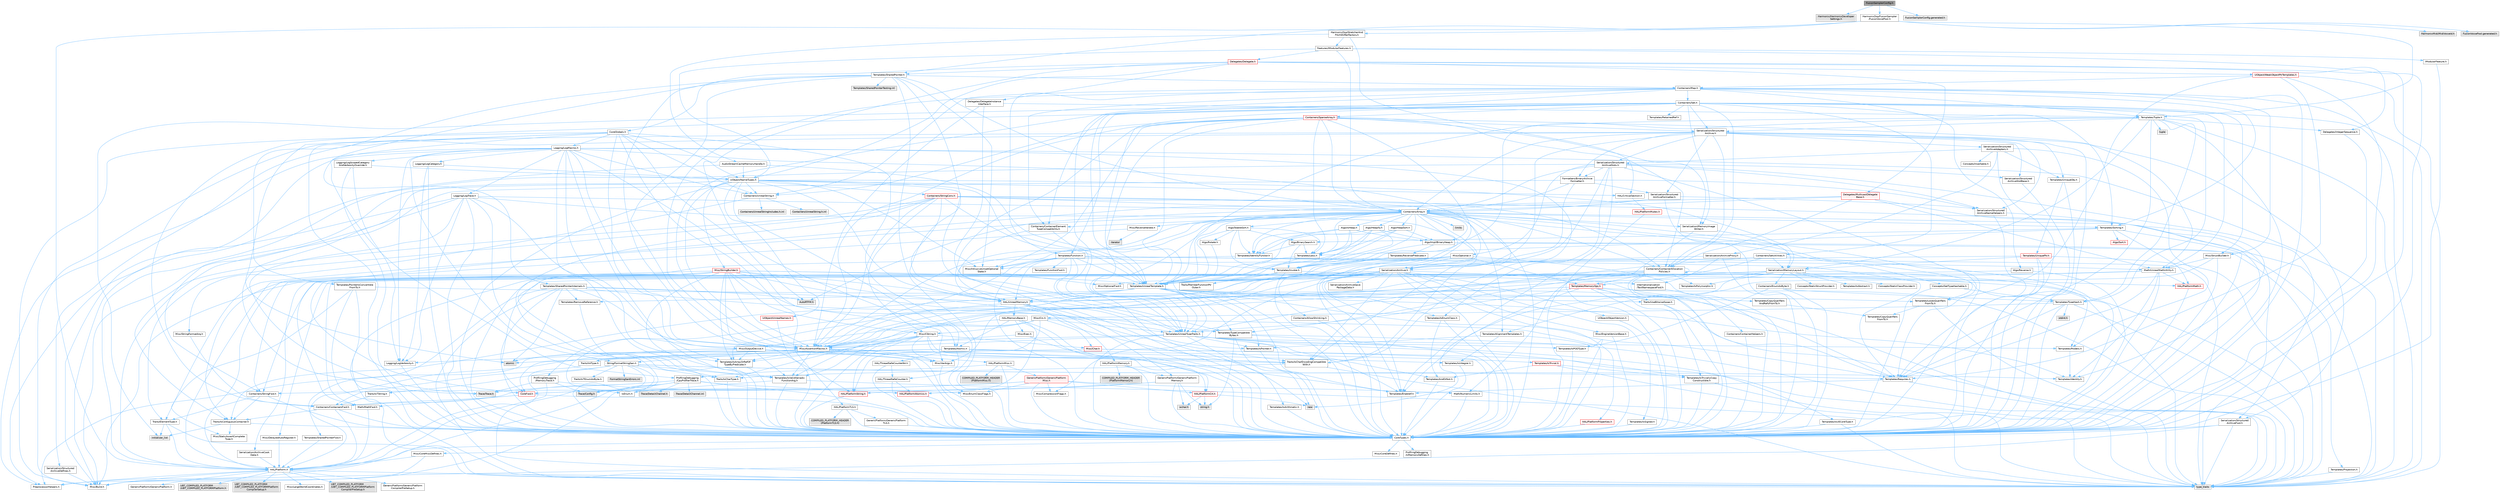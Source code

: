 digraph "FusionSamplerConfig.h"
{
 // INTERACTIVE_SVG=YES
 // LATEX_PDF_SIZE
  bgcolor="transparent";
  edge [fontname=Helvetica,fontsize=10,labelfontname=Helvetica,labelfontsize=10];
  node [fontname=Helvetica,fontsize=10,shape=box,height=0.2,width=0.4];
  Node1 [id="Node000001",label="FusionSamplerConfig.h",height=0.2,width=0.4,color="gray40", fillcolor="grey60", style="filled", fontcolor="black",tooltip=" "];
  Node1 -> Node2 [id="edge1_Node000001_Node000002",color="steelblue1",style="solid",tooltip=" "];
  Node2 [id="Node000002",label="Harmonix/HarmonixDeveloper\lSettings.h",height=0.2,width=0.4,color="grey60", fillcolor="#E0E0E0", style="filled",tooltip=" "];
  Node1 -> Node3 [id="edge2_Node000001_Node000003",color="steelblue1",style="solid",tooltip=" "];
  Node3 [id="Node000003",label="HarmonixDsp/FusionSampler\l/FusionVoicePool.h",height=0.2,width=0.4,color="grey40", fillcolor="white", style="filled",URL="$df/db6/FusionVoicePool_8h.html",tooltip=" "];
  Node3 -> Node4 [id="edge3_Node000003_Node000004",color="steelblue1",style="solid",tooltip=" "];
  Node4 [id="Node000004",label="HAL/Platform.h",height=0.2,width=0.4,color="grey40", fillcolor="white", style="filled",URL="$d9/dd0/Platform_8h.html",tooltip=" "];
  Node4 -> Node5 [id="edge4_Node000004_Node000005",color="steelblue1",style="solid",tooltip=" "];
  Node5 [id="Node000005",label="Misc/Build.h",height=0.2,width=0.4,color="grey40", fillcolor="white", style="filled",URL="$d3/dbb/Build_8h.html",tooltip=" "];
  Node4 -> Node6 [id="edge5_Node000004_Node000006",color="steelblue1",style="solid",tooltip=" "];
  Node6 [id="Node000006",label="Misc/LargeWorldCoordinates.h",height=0.2,width=0.4,color="grey40", fillcolor="white", style="filled",URL="$d2/dcb/LargeWorldCoordinates_8h.html",tooltip=" "];
  Node4 -> Node7 [id="edge6_Node000004_Node000007",color="steelblue1",style="solid",tooltip=" "];
  Node7 [id="Node000007",label="type_traits",height=0.2,width=0.4,color="grey60", fillcolor="#E0E0E0", style="filled",tooltip=" "];
  Node4 -> Node8 [id="edge7_Node000004_Node000008",color="steelblue1",style="solid",tooltip=" "];
  Node8 [id="Node000008",label="PreprocessorHelpers.h",height=0.2,width=0.4,color="grey40", fillcolor="white", style="filled",URL="$db/ddb/PreprocessorHelpers_8h.html",tooltip=" "];
  Node4 -> Node9 [id="edge8_Node000004_Node000009",color="steelblue1",style="solid",tooltip=" "];
  Node9 [id="Node000009",label="UBT_COMPILED_PLATFORM\l/UBT_COMPILED_PLATFORMPlatform\lCompilerPreSetup.h",height=0.2,width=0.4,color="grey60", fillcolor="#E0E0E0", style="filled",tooltip=" "];
  Node4 -> Node10 [id="edge9_Node000004_Node000010",color="steelblue1",style="solid",tooltip=" "];
  Node10 [id="Node000010",label="GenericPlatform/GenericPlatform\lCompilerPreSetup.h",height=0.2,width=0.4,color="grey40", fillcolor="white", style="filled",URL="$d9/dc8/GenericPlatformCompilerPreSetup_8h.html",tooltip=" "];
  Node4 -> Node11 [id="edge10_Node000004_Node000011",color="steelblue1",style="solid",tooltip=" "];
  Node11 [id="Node000011",label="GenericPlatform/GenericPlatform.h",height=0.2,width=0.4,color="grey40", fillcolor="white", style="filled",URL="$d6/d84/GenericPlatform_8h.html",tooltip=" "];
  Node4 -> Node12 [id="edge11_Node000004_Node000012",color="steelblue1",style="solid",tooltip=" "];
  Node12 [id="Node000012",label="UBT_COMPILED_PLATFORM\l/UBT_COMPILED_PLATFORMPlatform.h",height=0.2,width=0.4,color="grey60", fillcolor="#E0E0E0", style="filled",tooltip=" "];
  Node4 -> Node13 [id="edge12_Node000004_Node000013",color="steelblue1",style="solid",tooltip=" "];
  Node13 [id="Node000013",label="UBT_COMPILED_PLATFORM\l/UBT_COMPILED_PLATFORMPlatform\lCompilerSetup.h",height=0.2,width=0.4,color="grey60", fillcolor="#E0E0E0", style="filled",tooltip=" "];
  Node3 -> Node14 [id="edge13_Node000003_Node000014",color="steelblue1",style="solid",tooltip=" "];
  Node14 [id="Node000014",label="Templates/SharedPointer.h",height=0.2,width=0.4,color="grey40", fillcolor="white", style="filled",URL="$d2/d17/SharedPointer_8h.html",tooltip=" "];
  Node14 -> Node15 [id="edge14_Node000014_Node000015",color="steelblue1",style="solid",tooltip=" "];
  Node15 [id="Node000015",label="CoreTypes.h",height=0.2,width=0.4,color="grey40", fillcolor="white", style="filled",URL="$dc/dec/CoreTypes_8h.html",tooltip=" "];
  Node15 -> Node4 [id="edge15_Node000015_Node000004",color="steelblue1",style="solid",tooltip=" "];
  Node15 -> Node16 [id="edge16_Node000015_Node000016",color="steelblue1",style="solid",tooltip=" "];
  Node16 [id="Node000016",label="ProfilingDebugging\l/UMemoryDefines.h",height=0.2,width=0.4,color="grey40", fillcolor="white", style="filled",URL="$d2/da2/UMemoryDefines_8h.html",tooltip=" "];
  Node15 -> Node17 [id="edge17_Node000015_Node000017",color="steelblue1",style="solid",tooltip=" "];
  Node17 [id="Node000017",label="Misc/CoreMiscDefines.h",height=0.2,width=0.4,color="grey40", fillcolor="white", style="filled",URL="$da/d38/CoreMiscDefines_8h.html",tooltip=" "];
  Node17 -> Node4 [id="edge18_Node000017_Node000004",color="steelblue1",style="solid",tooltip=" "];
  Node17 -> Node8 [id="edge19_Node000017_Node000008",color="steelblue1",style="solid",tooltip=" "];
  Node15 -> Node18 [id="edge20_Node000015_Node000018",color="steelblue1",style="solid",tooltip=" "];
  Node18 [id="Node000018",label="Misc/CoreDefines.h",height=0.2,width=0.4,color="grey40", fillcolor="white", style="filled",URL="$d3/dd2/CoreDefines_8h.html",tooltip=" "];
  Node14 -> Node19 [id="edge21_Node000014_Node000019",color="steelblue1",style="solid",tooltip=" "];
  Node19 [id="Node000019",label="Misc/IntrusiveUnsetOptional\lState.h",height=0.2,width=0.4,color="grey40", fillcolor="white", style="filled",URL="$d2/d0a/IntrusiveUnsetOptionalState_8h.html",tooltip=" "];
  Node19 -> Node20 [id="edge22_Node000019_Node000020",color="steelblue1",style="solid",tooltip=" "];
  Node20 [id="Node000020",label="Misc/OptionalFwd.h",height=0.2,width=0.4,color="grey40", fillcolor="white", style="filled",URL="$dc/d50/OptionalFwd_8h.html",tooltip=" "];
  Node14 -> Node21 [id="edge23_Node000014_Node000021",color="steelblue1",style="solid",tooltip=" "];
  Node21 [id="Node000021",label="Templates/PointerIsConvertible\lFromTo.h",height=0.2,width=0.4,color="grey40", fillcolor="white", style="filled",URL="$d6/d65/PointerIsConvertibleFromTo_8h.html",tooltip=" "];
  Node21 -> Node15 [id="edge24_Node000021_Node000015",color="steelblue1",style="solid",tooltip=" "];
  Node21 -> Node22 [id="edge25_Node000021_Node000022",color="steelblue1",style="solid",tooltip=" "];
  Node22 [id="Node000022",label="Misc/StaticAssertComplete\lType.h",height=0.2,width=0.4,color="grey40", fillcolor="white", style="filled",URL="$d5/d4e/StaticAssertCompleteType_8h.html",tooltip=" "];
  Node21 -> Node23 [id="edge26_Node000021_Node000023",color="steelblue1",style="solid",tooltip=" "];
  Node23 [id="Node000023",label="Templates/LosesQualifiers\lFromTo.h",height=0.2,width=0.4,color="grey40", fillcolor="white", style="filled",URL="$d2/db3/LosesQualifiersFromTo_8h.html",tooltip=" "];
  Node23 -> Node24 [id="edge27_Node000023_Node000024",color="steelblue1",style="solid",tooltip=" "];
  Node24 [id="Node000024",label="Templates/CopyQualifiers\lFromTo.h",height=0.2,width=0.4,color="grey40", fillcolor="white", style="filled",URL="$d5/db4/CopyQualifiersFromTo_8h.html",tooltip=" "];
  Node23 -> Node7 [id="edge28_Node000023_Node000007",color="steelblue1",style="solid",tooltip=" "];
  Node21 -> Node7 [id="edge29_Node000021_Node000007",color="steelblue1",style="solid",tooltip=" "];
  Node14 -> Node25 [id="edge30_Node000014_Node000025",color="steelblue1",style="solid",tooltip=" "];
  Node25 [id="Node000025",label="Misc/AssertionMacros.h",height=0.2,width=0.4,color="grey40", fillcolor="white", style="filled",URL="$d0/dfa/AssertionMacros_8h.html",tooltip=" "];
  Node25 -> Node15 [id="edge31_Node000025_Node000015",color="steelblue1",style="solid",tooltip=" "];
  Node25 -> Node4 [id="edge32_Node000025_Node000004",color="steelblue1",style="solid",tooltip=" "];
  Node25 -> Node26 [id="edge33_Node000025_Node000026",color="steelblue1",style="solid",tooltip=" "];
  Node26 [id="Node000026",label="HAL/PlatformMisc.h",height=0.2,width=0.4,color="grey40", fillcolor="white", style="filled",URL="$d0/df5/PlatformMisc_8h.html",tooltip=" "];
  Node26 -> Node15 [id="edge34_Node000026_Node000015",color="steelblue1",style="solid",tooltip=" "];
  Node26 -> Node27 [id="edge35_Node000026_Node000027",color="steelblue1",style="solid",tooltip=" "];
  Node27 [id="Node000027",label="GenericPlatform/GenericPlatform\lMisc.h",height=0.2,width=0.4,color="red", fillcolor="#FFF0F0", style="filled",URL="$db/d9a/GenericPlatformMisc_8h.html",tooltip=" "];
  Node27 -> Node28 [id="edge36_Node000027_Node000028",color="steelblue1",style="solid",tooltip=" "];
  Node28 [id="Node000028",label="Containers/StringFwd.h",height=0.2,width=0.4,color="grey40", fillcolor="white", style="filled",URL="$df/d37/StringFwd_8h.html",tooltip=" "];
  Node28 -> Node15 [id="edge37_Node000028_Node000015",color="steelblue1",style="solid",tooltip=" "];
  Node28 -> Node29 [id="edge38_Node000028_Node000029",color="steelblue1",style="solid",tooltip=" "];
  Node29 [id="Node000029",label="Traits/ElementType.h",height=0.2,width=0.4,color="grey40", fillcolor="white", style="filled",URL="$d5/d4f/ElementType_8h.html",tooltip=" "];
  Node29 -> Node4 [id="edge39_Node000029_Node000004",color="steelblue1",style="solid",tooltip=" "];
  Node29 -> Node30 [id="edge40_Node000029_Node000030",color="steelblue1",style="solid",tooltip=" "];
  Node30 [id="Node000030",label="initializer_list",height=0.2,width=0.4,color="grey60", fillcolor="#E0E0E0", style="filled",tooltip=" "];
  Node29 -> Node7 [id="edge41_Node000029_Node000007",color="steelblue1",style="solid",tooltip=" "];
  Node28 -> Node31 [id="edge42_Node000028_Node000031",color="steelblue1",style="solid",tooltip=" "];
  Node31 [id="Node000031",label="Traits/IsContiguousContainer.h",height=0.2,width=0.4,color="grey40", fillcolor="white", style="filled",URL="$d5/d3c/IsContiguousContainer_8h.html",tooltip=" "];
  Node31 -> Node15 [id="edge43_Node000031_Node000015",color="steelblue1",style="solid",tooltip=" "];
  Node31 -> Node22 [id="edge44_Node000031_Node000022",color="steelblue1",style="solid",tooltip=" "];
  Node31 -> Node30 [id="edge45_Node000031_Node000030",color="steelblue1",style="solid",tooltip=" "];
  Node27 -> Node32 [id="edge46_Node000027_Node000032",color="steelblue1",style="solid",tooltip=" "];
  Node32 [id="Node000032",label="CoreFwd.h",height=0.2,width=0.4,color="red", fillcolor="#FFF0F0", style="filled",URL="$d1/d1e/CoreFwd_8h.html",tooltip=" "];
  Node32 -> Node15 [id="edge47_Node000032_Node000015",color="steelblue1",style="solid",tooltip=" "];
  Node32 -> Node33 [id="edge48_Node000032_Node000033",color="steelblue1",style="solid",tooltip=" "];
  Node33 [id="Node000033",label="Containers/ContainersFwd.h",height=0.2,width=0.4,color="grey40", fillcolor="white", style="filled",URL="$d4/d0a/ContainersFwd_8h.html",tooltip=" "];
  Node33 -> Node4 [id="edge49_Node000033_Node000004",color="steelblue1",style="solid",tooltip=" "];
  Node33 -> Node15 [id="edge50_Node000033_Node000015",color="steelblue1",style="solid",tooltip=" "];
  Node33 -> Node31 [id="edge51_Node000033_Node000031",color="steelblue1",style="solid",tooltip=" "];
  Node32 -> Node34 [id="edge52_Node000032_Node000034",color="steelblue1",style="solid",tooltip=" "];
  Node34 [id="Node000034",label="Math/MathFwd.h",height=0.2,width=0.4,color="grey40", fillcolor="white", style="filled",URL="$d2/d10/MathFwd_8h.html",tooltip=" "];
  Node34 -> Node4 [id="edge53_Node000034_Node000004",color="steelblue1",style="solid",tooltip=" "];
  Node27 -> Node15 [id="edge54_Node000027_Node000015",color="steelblue1",style="solid",tooltip=" "];
  Node27 -> Node37 [id="edge55_Node000027_Node000037",color="steelblue1",style="solid",tooltip=" "];
  Node37 [id="Node000037",label="HAL/PlatformCrt.h",height=0.2,width=0.4,color="red", fillcolor="#FFF0F0", style="filled",URL="$d8/d75/PlatformCrt_8h.html",tooltip=" "];
  Node37 -> Node38 [id="edge56_Node000037_Node000038",color="steelblue1",style="solid",tooltip=" "];
  Node38 [id="Node000038",label="new",height=0.2,width=0.4,color="grey60", fillcolor="#E0E0E0", style="filled",tooltip=" "];
  Node37 -> Node39 [id="edge57_Node000037_Node000039",color="steelblue1",style="solid",tooltip=" "];
  Node39 [id="Node000039",label="wchar.h",height=0.2,width=0.4,color="grey60", fillcolor="#E0E0E0", style="filled",tooltip=" "];
  Node37 -> Node46 [id="edge58_Node000037_Node000046",color="steelblue1",style="solid",tooltip=" "];
  Node46 [id="Node000046",label="string.h",height=0.2,width=0.4,color="grey60", fillcolor="#E0E0E0", style="filled",tooltip=" "];
  Node27 -> Node47 [id="edge59_Node000027_Node000047",color="steelblue1",style="solid",tooltip=" "];
  Node47 [id="Node000047",label="Math/NumericLimits.h",height=0.2,width=0.4,color="grey40", fillcolor="white", style="filled",URL="$df/d1b/NumericLimits_8h.html",tooltip=" "];
  Node47 -> Node15 [id="edge60_Node000047_Node000015",color="steelblue1",style="solid",tooltip=" "];
  Node27 -> Node48 [id="edge61_Node000027_Node000048",color="steelblue1",style="solid",tooltip=" "];
  Node48 [id="Node000048",label="Misc/CompressionFlags.h",height=0.2,width=0.4,color="grey40", fillcolor="white", style="filled",URL="$d9/d76/CompressionFlags_8h.html",tooltip=" "];
  Node27 -> Node49 [id="edge62_Node000027_Node000049",color="steelblue1",style="solid",tooltip=" "];
  Node49 [id="Node000049",label="Misc/EnumClassFlags.h",height=0.2,width=0.4,color="grey40", fillcolor="white", style="filled",URL="$d8/de7/EnumClassFlags_8h.html",tooltip=" "];
  Node26 -> Node52 [id="edge63_Node000026_Node000052",color="steelblue1",style="solid",tooltip=" "];
  Node52 [id="Node000052",label="COMPILED_PLATFORM_HEADER\l(PlatformMisc.h)",height=0.2,width=0.4,color="grey60", fillcolor="#E0E0E0", style="filled",tooltip=" "];
  Node26 -> Node53 [id="edge64_Node000026_Node000053",color="steelblue1",style="solid",tooltip=" "];
  Node53 [id="Node000053",label="ProfilingDebugging\l/CpuProfilerTrace.h",height=0.2,width=0.4,color="grey40", fillcolor="white", style="filled",URL="$da/dcb/CpuProfilerTrace_8h.html",tooltip=" "];
  Node53 -> Node15 [id="edge65_Node000053_Node000015",color="steelblue1",style="solid",tooltip=" "];
  Node53 -> Node33 [id="edge66_Node000053_Node000033",color="steelblue1",style="solid",tooltip=" "];
  Node53 -> Node54 [id="edge67_Node000053_Node000054",color="steelblue1",style="solid",tooltip=" "];
  Node54 [id="Node000054",label="HAL/PlatformAtomics.h",height=0.2,width=0.4,color="red", fillcolor="#FFF0F0", style="filled",URL="$d3/d36/PlatformAtomics_8h.html",tooltip=" "];
  Node54 -> Node15 [id="edge68_Node000054_Node000015",color="steelblue1",style="solid",tooltip=" "];
  Node53 -> Node8 [id="edge69_Node000053_Node000008",color="steelblue1",style="solid",tooltip=" "];
  Node53 -> Node5 [id="edge70_Node000053_Node000005",color="steelblue1",style="solid",tooltip=" "];
  Node53 -> Node57 [id="edge71_Node000053_Node000057",color="steelblue1",style="solid",tooltip=" "];
  Node57 [id="Node000057",label="Trace/Config.h",height=0.2,width=0.4,color="grey60", fillcolor="#E0E0E0", style="filled",tooltip=" "];
  Node53 -> Node58 [id="edge72_Node000053_Node000058",color="steelblue1",style="solid",tooltip=" "];
  Node58 [id="Node000058",label="Trace/Detail/Channel.h",height=0.2,width=0.4,color="grey60", fillcolor="#E0E0E0", style="filled",tooltip=" "];
  Node53 -> Node59 [id="edge73_Node000053_Node000059",color="steelblue1",style="solid",tooltip=" "];
  Node59 [id="Node000059",label="Trace/Detail/Channel.inl",height=0.2,width=0.4,color="grey60", fillcolor="#E0E0E0", style="filled",tooltip=" "];
  Node53 -> Node60 [id="edge74_Node000053_Node000060",color="steelblue1",style="solid",tooltip=" "];
  Node60 [id="Node000060",label="Trace/Trace.h",height=0.2,width=0.4,color="grey60", fillcolor="#E0E0E0", style="filled",tooltip=" "];
  Node25 -> Node8 [id="edge75_Node000025_Node000008",color="steelblue1",style="solid",tooltip=" "];
  Node25 -> Node61 [id="edge76_Node000025_Node000061",color="steelblue1",style="solid",tooltip=" "];
  Node61 [id="Node000061",label="Templates/EnableIf.h",height=0.2,width=0.4,color="grey40", fillcolor="white", style="filled",URL="$d7/d60/EnableIf_8h.html",tooltip=" "];
  Node61 -> Node15 [id="edge77_Node000061_Node000015",color="steelblue1",style="solid",tooltip=" "];
  Node25 -> Node62 [id="edge78_Node000025_Node000062",color="steelblue1",style="solid",tooltip=" "];
  Node62 [id="Node000062",label="Templates/IsArrayOrRefOf\lTypeByPredicate.h",height=0.2,width=0.4,color="grey40", fillcolor="white", style="filled",URL="$d6/da1/IsArrayOrRefOfTypeByPredicate_8h.html",tooltip=" "];
  Node62 -> Node15 [id="edge79_Node000062_Node000015",color="steelblue1",style="solid",tooltip=" "];
  Node25 -> Node63 [id="edge80_Node000025_Node000063",color="steelblue1",style="solid",tooltip=" "];
  Node63 [id="Node000063",label="Templates/IsValidVariadic\lFunctionArg.h",height=0.2,width=0.4,color="grey40", fillcolor="white", style="filled",URL="$d0/dc8/IsValidVariadicFunctionArg_8h.html",tooltip=" "];
  Node63 -> Node15 [id="edge81_Node000063_Node000015",color="steelblue1",style="solid",tooltip=" "];
  Node63 -> Node64 [id="edge82_Node000063_Node000064",color="steelblue1",style="solid",tooltip=" "];
  Node64 [id="Node000064",label="IsEnum.h",height=0.2,width=0.4,color="grey40", fillcolor="white", style="filled",URL="$d4/de5/IsEnum_8h.html",tooltip=" "];
  Node63 -> Node7 [id="edge83_Node000063_Node000007",color="steelblue1",style="solid",tooltip=" "];
  Node25 -> Node65 [id="edge84_Node000025_Node000065",color="steelblue1",style="solid",tooltip=" "];
  Node65 [id="Node000065",label="Traits/IsCharEncodingCompatible\lWith.h",height=0.2,width=0.4,color="grey40", fillcolor="white", style="filled",URL="$df/dd1/IsCharEncodingCompatibleWith_8h.html",tooltip=" "];
  Node65 -> Node7 [id="edge85_Node000065_Node000007",color="steelblue1",style="solid",tooltip=" "];
  Node65 -> Node66 [id="edge86_Node000065_Node000066",color="steelblue1",style="solid",tooltip=" "];
  Node66 [id="Node000066",label="Traits/IsCharType.h",height=0.2,width=0.4,color="grey40", fillcolor="white", style="filled",URL="$db/d51/IsCharType_8h.html",tooltip=" "];
  Node66 -> Node15 [id="edge87_Node000066_Node000015",color="steelblue1",style="solid",tooltip=" "];
  Node25 -> Node67 [id="edge88_Node000025_Node000067",color="steelblue1",style="solid",tooltip=" "];
  Node67 [id="Node000067",label="Misc/VarArgs.h",height=0.2,width=0.4,color="grey40", fillcolor="white", style="filled",URL="$d5/d6f/VarArgs_8h.html",tooltip=" "];
  Node67 -> Node15 [id="edge89_Node000067_Node000015",color="steelblue1",style="solid",tooltip=" "];
  Node25 -> Node68 [id="edge90_Node000025_Node000068",color="steelblue1",style="solid",tooltip=" "];
  Node68 [id="Node000068",label="String/FormatStringSan.h",height=0.2,width=0.4,color="grey40", fillcolor="white", style="filled",URL="$d3/d8b/FormatStringSan_8h.html",tooltip=" "];
  Node68 -> Node7 [id="edge91_Node000068_Node000007",color="steelblue1",style="solid",tooltip=" "];
  Node68 -> Node15 [id="edge92_Node000068_Node000015",color="steelblue1",style="solid",tooltip=" "];
  Node68 -> Node69 [id="edge93_Node000068_Node000069",color="steelblue1",style="solid",tooltip=" "];
  Node69 [id="Node000069",label="Templates/Requires.h",height=0.2,width=0.4,color="grey40", fillcolor="white", style="filled",URL="$dc/d96/Requires_8h.html",tooltip=" "];
  Node69 -> Node61 [id="edge94_Node000069_Node000061",color="steelblue1",style="solid",tooltip=" "];
  Node69 -> Node7 [id="edge95_Node000069_Node000007",color="steelblue1",style="solid",tooltip=" "];
  Node68 -> Node70 [id="edge96_Node000068_Node000070",color="steelblue1",style="solid",tooltip=" "];
  Node70 [id="Node000070",label="Templates/Identity.h",height=0.2,width=0.4,color="grey40", fillcolor="white", style="filled",URL="$d0/dd5/Identity_8h.html",tooltip=" "];
  Node68 -> Node63 [id="edge97_Node000068_Node000063",color="steelblue1",style="solid",tooltip=" "];
  Node68 -> Node66 [id="edge98_Node000068_Node000066",color="steelblue1",style="solid",tooltip=" "];
  Node68 -> Node71 [id="edge99_Node000068_Node000071",color="steelblue1",style="solid",tooltip=" "];
  Node71 [id="Node000071",label="Traits/IsTEnumAsByte.h",height=0.2,width=0.4,color="grey40", fillcolor="white", style="filled",URL="$d1/de6/IsTEnumAsByte_8h.html",tooltip=" "];
  Node68 -> Node72 [id="edge100_Node000068_Node000072",color="steelblue1",style="solid",tooltip=" "];
  Node72 [id="Node000072",label="Traits/IsTString.h",height=0.2,width=0.4,color="grey40", fillcolor="white", style="filled",URL="$d0/df8/IsTString_8h.html",tooltip=" "];
  Node72 -> Node33 [id="edge101_Node000072_Node000033",color="steelblue1",style="solid",tooltip=" "];
  Node68 -> Node33 [id="edge102_Node000068_Node000033",color="steelblue1",style="solid",tooltip=" "];
  Node68 -> Node73 [id="edge103_Node000068_Node000073",color="steelblue1",style="solid",tooltip=" "];
  Node73 [id="Node000073",label="FormatStringSanErrors.inl",height=0.2,width=0.4,color="grey60", fillcolor="#E0E0E0", style="filled",tooltip=" "];
  Node25 -> Node74 [id="edge104_Node000025_Node000074",color="steelblue1",style="solid",tooltip=" "];
  Node74 [id="Node000074",label="atomic",height=0.2,width=0.4,color="grey60", fillcolor="#E0E0E0", style="filled",tooltip=" "];
  Node14 -> Node75 [id="edge105_Node000014_Node000075",color="steelblue1",style="solid",tooltip=" "];
  Node75 [id="Node000075",label="HAL/UnrealMemory.h",height=0.2,width=0.4,color="grey40", fillcolor="white", style="filled",URL="$d9/d96/UnrealMemory_8h.html",tooltip=" "];
  Node75 -> Node15 [id="edge106_Node000075_Node000015",color="steelblue1",style="solid",tooltip=" "];
  Node75 -> Node76 [id="edge107_Node000075_Node000076",color="steelblue1",style="solid",tooltip=" "];
  Node76 [id="Node000076",label="GenericPlatform/GenericPlatform\lMemory.h",height=0.2,width=0.4,color="grey40", fillcolor="white", style="filled",URL="$dd/d22/GenericPlatformMemory_8h.html",tooltip=" "];
  Node76 -> Node32 [id="edge108_Node000076_Node000032",color="steelblue1",style="solid",tooltip=" "];
  Node76 -> Node15 [id="edge109_Node000076_Node000015",color="steelblue1",style="solid",tooltip=" "];
  Node76 -> Node77 [id="edge110_Node000076_Node000077",color="steelblue1",style="solid",tooltip=" "];
  Node77 [id="Node000077",label="HAL/PlatformString.h",height=0.2,width=0.4,color="red", fillcolor="#FFF0F0", style="filled",URL="$db/db5/PlatformString_8h.html",tooltip=" "];
  Node77 -> Node15 [id="edge111_Node000077_Node000015",color="steelblue1",style="solid",tooltip=" "];
  Node76 -> Node46 [id="edge112_Node000076_Node000046",color="steelblue1",style="solid",tooltip=" "];
  Node76 -> Node39 [id="edge113_Node000076_Node000039",color="steelblue1",style="solid",tooltip=" "];
  Node75 -> Node79 [id="edge114_Node000075_Node000079",color="steelblue1",style="solid",tooltip=" "];
  Node79 [id="Node000079",label="HAL/MemoryBase.h",height=0.2,width=0.4,color="grey40", fillcolor="white", style="filled",URL="$d6/d9f/MemoryBase_8h.html",tooltip=" "];
  Node79 -> Node15 [id="edge115_Node000079_Node000015",color="steelblue1",style="solid",tooltip=" "];
  Node79 -> Node54 [id="edge116_Node000079_Node000054",color="steelblue1",style="solid",tooltip=" "];
  Node79 -> Node37 [id="edge117_Node000079_Node000037",color="steelblue1",style="solid",tooltip=" "];
  Node79 -> Node80 [id="edge118_Node000079_Node000080",color="steelblue1",style="solid",tooltip=" "];
  Node80 [id="Node000080",label="Misc/Exec.h",height=0.2,width=0.4,color="grey40", fillcolor="white", style="filled",URL="$de/ddb/Exec_8h.html",tooltip=" "];
  Node80 -> Node15 [id="edge119_Node000080_Node000015",color="steelblue1",style="solid",tooltip=" "];
  Node80 -> Node25 [id="edge120_Node000080_Node000025",color="steelblue1",style="solid",tooltip=" "];
  Node79 -> Node81 [id="edge121_Node000079_Node000081",color="steelblue1",style="solid",tooltip=" "];
  Node81 [id="Node000081",label="Misc/OutputDevice.h",height=0.2,width=0.4,color="grey40", fillcolor="white", style="filled",URL="$d7/d32/OutputDevice_8h.html",tooltip=" "];
  Node81 -> Node32 [id="edge122_Node000081_Node000032",color="steelblue1",style="solid",tooltip=" "];
  Node81 -> Node15 [id="edge123_Node000081_Node000015",color="steelblue1",style="solid",tooltip=" "];
  Node81 -> Node82 [id="edge124_Node000081_Node000082",color="steelblue1",style="solid",tooltip=" "];
  Node82 [id="Node000082",label="Logging/LogVerbosity.h",height=0.2,width=0.4,color="grey40", fillcolor="white", style="filled",URL="$d2/d8f/LogVerbosity_8h.html",tooltip=" "];
  Node82 -> Node15 [id="edge125_Node000082_Node000015",color="steelblue1",style="solid",tooltip=" "];
  Node81 -> Node67 [id="edge126_Node000081_Node000067",color="steelblue1",style="solid",tooltip=" "];
  Node81 -> Node62 [id="edge127_Node000081_Node000062",color="steelblue1",style="solid",tooltip=" "];
  Node81 -> Node63 [id="edge128_Node000081_Node000063",color="steelblue1",style="solid",tooltip=" "];
  Node81 -> Node65 [id="edge129_Node000081_Node000065",color="steelblue1",style="solid",tooltip=" "];
  Node79 -> Node83 [id="edge130_Node000079_Node000083",color="steelblue1",style="solid",tooltip=" "];
  Node83 [id="Node000083",label="Templates/Atomic.h",height=0.2,width=0.4,color="grey40", fillcolor="white", style="filled",URL="$d3/d91/Atomic_8h.html",tooltip=" "];
  Node83 -> Node84 [id="edge131_Node000083_Node000084",color="steelblue1",style="solid",tooltip=" "];
  Node84 [id="Node000084",label="HAL/ThreadSafeCounter.h",height=0.2,width=0.4,color="grey40", fillcolor="white", style="filled",URL="$dc/dc9/ThreadSafeCounter_8h.html",tooltip=" "];
  Node84 -> Node15 [id="edge132_Node000084_Node000015",color="steelblue1",style="solid",tooltip=" "];
  Node84 -> Node54 [id="edge133_Node000084_Node000054",color="steelblue1",style="solid",tooltip=" "];
  Node83 -> Node85 [id="edge134_Node000083_Node000085",color="steelblue1",style="solid",tooltip=" "];
  Node85 [id="Node000085",label="HAL/ThreadSafeCounter64.h",height=0.2,width=0.4,color="grey40", fillcolor="white", style="filled",URL="$d0/d12/ThreadSafeCounter64_8h.html",tooltip=" "];
  Node85 -> Node15 [id="edge135_Node000085_Node000015",color="steelblue1",style="solid",tooltip=" "];
  Node85 -> Node84 [id="edge136_Node000085_Node000084",color="steelblue1",style="solid",tooltip=" "];
  Node83 -> Node86 [id="edge137_Node000083_Node000086",color="steelblue1",style="solid",tooltip=" "];
  Node86 [id="Node000086",label="Templates/IsIntegral.h",height=0.2,width=0.4,color="grey40", fillcolor="white", style="filled",URL="$da/d64/IsIntegral_8h.html",tooltip=" "];
  Node86 -> Node15 [id="edge138_Node000086_Node000015",color="steelblue1",style="solid",tooltip=" "];
  Node83 -> Node87 [id="edge139_Node000083_Node000087",color="steelblue1",style="solid",tooltip=" "];
  Node87 [id="Node000087",label="Templates/IsTrivial.h",height=0.2,width=0.4,color="red", fillcolor="#FFF0F0", style="filled",URL="$da/d4c/IsTrivial_8h.html",tooltip=" "];
  Node87 -> Node88 [id="edge140_Node000087_Node000088",color="steelblue1",style="solid",tooltip=" "];
  Node88 [id="Node000088",label="Templates/AndOrNot.h",height=0.2,width=0.4,color="grey40", fillcolor="white", style="filled",URL="$db/d0a/AndOrNot_8h.html",tooltip=" "];
  Node88 -> Node15 [id="edge141_Node000088_Node000015",color="steelblue1",style="solid",tooltip=" "];
  Node87 -> Node89 [id="edge142_Node000087_Node000089",color="steelblue1",style="solid",tooltip=" "];
  Node89 [id="Node000089",label="Templates/IsTriviallyCopy\lConstructible.h",height=0.2,width=0.4,color="grey40", fillcolor="white", style="filled",URL="$d3/d78/IsTriviallyCopyConstructible_8h.html",tooltip=" "];
  Node89 -> Node15 [id="edge143_Node000089_Node000015",color="steelblue1",style="solid",tooltip=" "];
  Node89 -> Node7 [id="edge144_Node000089_Node000007",color="steelblue1",style="solid",tooltip=" "];
  Node87 -> Node7 [id="edge145_Node000087_Node000007",color="steelblue1",style="solid",tooltip=" "];
  Node83 -> Node91 [id="edge146_Node000083_Node000091",color="steelblue1",style="solid",tooltip=" "];
  Node91 [id="Node000091",label="Traits/IntType.h",height=0.2,width=0.4,color="grey40", fillcolor="white", style="filled",URL="$d7/deb/IntType_8h.html",tooltip=" "];
  Node91 -> Node4 [id="edge147_Node000091_Node000004",color="steelblue1",style="solid",tooltip=" "];
  Node83 -> Node74 [id="edge148_Node000083_Node000074",color="steelblue1",style="solid",tooltip=" "];
  Node75 -> Node92 [id="edge149_Node000075_Node000092",color="steelblue1",style="solid",tooltip=" "];
  Node92 [id="Node000092",label="HAL/PlatformMemory.h",height=0.2,width=0.4,color="grey40", fillcolor="white", style="filled",URL="$de/d68/PlatformMemory_8h.html",tooltip=" "];
  Node92 -> Node15 [id="edge150_Node000092_Node000015",color="steelblue1",style="solid",tooltip=" "];
  Node92 -> Node76 [id="edge151_Node000092_Node000076",color="steelblue1",style="solid",tooltip=" "];
  Node92 -> Node93 [id="edge152_Node000092_Node000093",color="steelblue1",style="solid",tooltip=" "];
  Node93 [id="Node000093",label="COMPILED_PLATFORM_HEADER\l(PlatformMemory.h)",height=0.2,width=0.4,color="grey60", fillcolor="#E0E0E0", style="filled",tooltip=" "];
  Node75 -> Node94 [id="edge153_Node000075_Node000094",color="steelblue1",style="solid",tooltip=" "];
  Node94 [id="Node000094",label="ProfilingDebugging\l/MemoryTrace.h",height=0.2,width=0.4,color="grey40", fillcolor="white", style="filled",URL="$da/dd7/MemoryTrace_8h.html",tooltip=" "];
  Node94 -> Node4 [id="edge154_Node000094_Node000004",color="steelblue1",style="solid",tooltip=" "];
  Node94 -> Node49 [id="edge155_Node000094_Node000049",color="steelblue1",style="solid",tooltip=" "];
  Node94 -> Node57 [id="edge156_Node000094_Node000057",color="steelblue1",style="solid",tooltip=" "];
  Node94 -> Node60 [id="edge157_Node000094_Node000060",color="steelblue1",style="solid",tooltip=" "];
  Node75 -> Node95 [id="edge158_Node000075_Node000095",color="steelblue1",style="solid",tooltip=" "];
  Node95 [id="Node000095",label="Templates/IsPointer.h",height=0.2,width=0.4,color="grey40", fillcolor="white", style="filled",URL="$d7/d05/IsPointer_8h.html",tooltip=" "];
  Node95 -> Node15 [id="edge159_Node000095_Node000015",color="steelblue1",style="solid",tooltip=" "];
  Node14 -> Node96 [id="edge160_Node000014_Node000096",color="steelblue1",style="solid",tooltip=" "];
  Node96 [id="Node000096",label="Containers/Array.h",height=0.2,width=0.4,color="grey40", fillcolor="white", style="filled",URL="$df/dd0/Array_8h.html",tooltip=" "];
  Node96 -> Node15 [id="edge161_Node000096_Node000015",color="steelblue1",style="solid",tooltip=" "];
  Node96 -> Node25 [id="edge162_Node000096_Node000025",color="steelblue1",style="solid",tooltip=" "];
  Node96 -> Node19 [id="edge163_Node000096_Node000019",color="steelblue1",style="solid",tooltip=" "];
  Node96 -> Node97 [id="edge164_Node000096_Node000097",color="steelblue1",style="solid",tooltip=" "];
  Node97 [id="Node000097",label="Misc/ReverseIterate.h",height=0.2,width=0.4,color="grey40", fillcolor="white", style="filled",URL="$db/de3/ReverseIterate_8h.html",tooltip=" "];
  Node97 -> Node4 [id="edge165_Node000097_Node000004",color="steelblue1",style="solid",tooltip=" "];
  Node97 -> Node98 [id="edge166_Node000097_Node000098",color="steelblue1",style="solid",tooltip=" "];
  Node98 [id="Node000098",label="iterator",height=0.2,width=0.4,color="grey60", fillcolor="#E0E0E0", style="filled",tooltip=" "];
  Node96 -> Node75 [id="edge167_Node000096_Node000075",color="steelblue1",style="solid",tooltip=" "];
  Node96 -> Node99 [id="edge168_Node000096_Node000099",color="steelblue1",style="solid",tooltip=" "];
  Node99 [id="Node000099",label="Templates/UnrealTypeTraits.h",height=0.2,width=0.4,color="grey40", fillcolor="white", style="filled",URL="$d2/d2d/UnrealTypeTraits_8h.html",tooltip=" "];
  Node99 -> Node15 [id="edge169_Node000099_Node000015",color="steelblue1",style="solid",tooltip=" "];
  Node99 -> Node95 [id="edge170_Node000099_Node000095",color="steelblue1",style="solid",tooltip=" "];
  Node99 -> Node25 [id="edge171_Node000099_Node000025",color="steelblue1",style="solid",tooltip=" "];
  Node99 -> Node88 [id="edge172_Node000099_Node000088",color="steelblue1",style="solid",tooltip=" "];
  Node99 -> Node61 [id="edge173_Node000099_Node000061",color="steelblue1",style="solid",tooltip=" "];
  Node99 -> Node100 [id="edge174_Node000099_Node000100",color="steelblue1",style="solid",tooltip=" "];
  Node100 [id="Node000100",label="Templates/IsArithmetic.h",height=0.2,width=0.4,color="grey40", fillcolor="white", style="filled",URL="$d2/d5d/IsArithmetic_8h.html",tooltip=" "];
  Node100 -> Node15 [id="edge175_Node000100_Node000015",color="steelblue1",style="solid",tooltip=" "];
  Node99 -> Node64 [id="edge176_Node000099_Node000064",color="steelblue1",style="solid",tooltip=" "];
  Node99 -> Node101 [id="edge177_Node000099_Node000101",color="steelblue1",style="solid",tooltip=" "];
  Node101 [id="Node000101",label="Templates/Models.h",height=0.2,width=0.4,color="grey40", fillcolor="white", style="filled",URL="$d3/d0c/Models_8h.html",tooltip=" "];
  Node101 -> Node70 [id="edge178_Node000101_Node000070",color="steelblue1",style="solid",tooltip=" "];
  Node99 -> Node102 [id="edge179_Node000099_Node000102",color="steelblue1",style="solid",tooltip=" "];
  Node102 [id="Node000102",label="Templates/IsPODType.h",height=0.2,width=0.4,color="grey40", fillcolor="white", style="filled",URL="$d7/db1/IsPODType_8h.html",tooltip=" "];
  Node102 -> Node15 [id="edge180_Node000102_Node000015",color="steelblue1",style="solid",tooltip=" "];
  Node99 -> Node103 [id="edge181_Node000099_Node000103",color="steelblue1",style="solid",tooltip=" "];
  Node103 [id="Node000103",label="Templates/IsUECoreType.h",height=0.2,width=0.4,color="grey40", fillcolor="white", style="filled",URL="$d1/db8/IsUECoreType_8h.html",tooltip=" "];
  Node103 -> Node15 [id="edge182_Node000103_Node000015",color="steelblue1",style="solid",tooltip=" "];
  Node103 -> Node7 [id="edge183_Node000103_Node000007",color="steelblue1",style="solid",tooltip=" "];
  Node99 -> Node89 [id="edge184_Node000099_Node000089",color="steelblue1",style="solid",tooltip=" "];
  Node96 -> Node104 [id="edge185_Node000096_Node000104",color="steelblue1",style="solid",tooltip=" "];
  Node104 [id="Node000104",label="Templates/UnrealTemplate.h",height=0.2,width=0.4,color="grey40", fillcolor="white", style="filled",URL="$d4/d24/UnrealTemplate_8h.html",tooltip=" "];
  Node104 -> Node15 [id="edge186_Node000104_Node000015",color="steelblue1",style="solid",tooltip=" "];
  Node104 -> Node95 [id="edge187_Node000104_Node000095",color="steelblue1",style="solid",tooltip=" "];
  Node104 -> Node75 [id="edge188_Node000104_Node000075",color="steelblue1",style="solid",tooltip=" "];
  Node104 -> Node105 [id="edge189_Node000104_Node000105",color="steelblue1",style="solid",tooltip=" "];
  Node105 [id="Node000105",label="Templates/CopyQualifiers\lAndRefsFromTo.h",height=0.2,width=0.4,color="grey40", fillcolor="white", style="filled",URL="$d3/db3/CopyQualifiersAndRefsFromTo_8h.html",tooltip=" "];
  Node105 -> Node24 [id="edge190_Node000105_Node000024",color="steelblue1",style="solid",tooltip=" "];
  Node104 -> Node99 [id="edge191_Node000104_Node000099",color="steelblue1",style="solid",tooltip=" "];
  Node104 -> Node106 [id="edge192_Node000104_Node000106",color="steelblue1",style="solid",tooltip=" "];
  Node106 [id="Node000106",label="Templates/RemoveReference.h",height=0.2,width=0.4,color="grey40", fillcolor="white", style="filled",URL="$da/dbe/RemoveReference_8h.html",tooltip=" "];
  Node106 -> Node15 [id="edge193_Node000106_Node000015",color="steelblue1",style="solid",tooltip=" "];
  Node104 -> Node69 [id="edge194_Node000104_Node000069",color="steelblue1",style="solid",tooltip=" "];
  Node104 -> Node107 [id="edge195_Node000104_Node000107",color="steelblue1",style="solid",tooltip=" "];
  Node107 [id="Node000107",label="Templates/TypeCompatible\lBytes.h",height=0.2,width=0.4,color="grey40", fillcolor="white", style="filled",URL="$df/d0a/TypeCompatibleBytes_8h.html",tooltip=" "];
  Node107 -> Node15 [id="edge196_Node000107_Node000015",color="steelblue1",style="solid",tooltip=" "];
  Node107 -> Node46 [id="edge197_Node000107_Node000046",color="steelblue1",style="solid",tooltip=" "];
  Node107 -> Node38 [id="edge198_Node000107_Node000038",color="steelblue1",style="solid",tooltip=" "];
  Node107 -> Node7 [id="edge199_Node000107_Node000007",color="steelblue1",style="solid",tooltip=" "];
  Node104 -> Node70 [id="edge200_Node000104_Node000070",color="steelblue1",style="solid",tooltip=" "];
  Node104 -> Node31 [id="edge201_Node000104_Node000031",color="steelblue1",style="solid",tooltip=" "];
  Node104 -> Node108 [id="edge202_Node000104_Node000108",color="steelblue1",style="solid",tooltip=" "];
  Node108 [id="Node000108",label="Traits/UseBitwiseSwap.h",height=0.2,width=0.4,color="grey40", fillcolor="white", style="filled",URL="$db/df3/UseBitwiseSwap_8h.html",tooltip=" "];
  Node108 -> Node15 [id="edge203_Node000108_Node000015",color="steelblue1",style="solid",tooltip=" "];
  Node108 -> Node7 [id="edge204_Node000108_Node000007",color="steelblue1",style="solid",tooltip=" "];
  Node104 -> Node7 [id="edge205_Node000104_Node000007",color="steelblue1",style="solid",tooltip=" "];
  Node96 -> Node109 [id="edge206_Node000096_Node000109",color="steelblue1",style="solid",tooltip=" "];
  Node109 [id="Node000109",label="Containers/AllowShrinking.h",height=0.2,width=0.4,color="grey40", fillcolor="white", style="filled",URL="$d7/d1a/AllowShrinking_8h.html",tooltip=" "];
  Node109 -> Node15 [id="edge207_Node000109_Node000015",color="steelblue1",style="solid",tooltip=" "];
  Node96 -> Node110 [id="edge208_Node000096_Node000110",color="steelblue1",style="solid",tooltip=" "];
  Node110 [id="Node000110",label="Containers/ContainerAllocation\lPolicies.h",height=0.2,width=0.4,color="grey40", fillcolor="white", style="filled",URL="$d7/dff/ContainerAllocationPolicies_8h.html",tooltip=" "];
  Node110 -> Node15 [id="edge209_Node000110_Node000015",color="steelblue1",style="solid",tooltip=" "];
  Node110 -> Node111 [id="edge210_Node000110_Node000111",color="steelblue1",style="solid",tooltip=" "];
  Node111 [id="Node000111",label="Containers/ContainerHelpers.h",height=0.2,width=0.4,color="grey40", fillcolor="white", style="filled",URL="$d7/d33/ContainerHelpers_8h.html",tooltip=" "];
  Node111 -> Node15 [id="edge211_Node000111_Node000015",color="steelblue1",style="solid",tooltip=" "];
  Node110 -> Node110 [id="edge212_Node000110_Node000110",color="steelblue1",style="solid",tooltip=" "];
  Node110 -> Node112 [id="edge213_Node000110_Node000112",color="steelblue1",style="solid",tooltip=" "];
  Node112 [id="Node000112",label="HAL/PlatformMath.h",height=0.2,width=0.4,color="red", fillcolor="#FFF0F0", style="filled",URL="$dc/d53/PlatformMath_8h.html",tooltip=" "];
  Node112 -> Node15 [id="edge214_Node000112_Node000015",color="steelblue1",style="solid",tooltip=" "];
  Node110 -> Node75 [id="edge215_Node000110_Node000075",color="steelblue1",style="solid",tooltip=" "];
  Node110 -> Node47 [id="edge216_Node000110_Node000047",color="steelblue1",style="solid",tooltip=" "];
  Node110 -> Node25 [id="edge217_Node000110_Node000025",color="steelblue1",style="solid",tooltip=" "];
  Node110 -> Node120 [id="edge218_Node000110_Node000120",color="steelblue1",style="solid",tooltip=" "];
  Node120 [id="Node000120",label="Templates/IsPolymorphic.h",height=0.2,width=0.4,color="grey40", fillcolor="white", style="filled",URL="$dc/d20/IsPolymorphic_8h.html",tooltip=" "];
  Node110 -> Node121 [id="edge219_Node000110_Node000121",color="steelblue1",style="solid",tooltip=" "];
  Node121 [id="Node000121",label="Templates/MemoryOps.h",height=0.2,width=0.4,color="red", fillcolor="#FFF0F0", style="filled",URL="$db/dea/MemoryOps_8h.html",tooltip=" "];
  Node121 -> Node15 [id="edge220_Node000121_Node000015",color="steelblue1",style="solid",tooltip=" "];
  Node121 -> Node75 [id="edge221_Node000121_Node000075",color="steelblue1",style="solid",tooltip=" "];
  Node121 -> Node89 [id="edge222_Node000121_Node000089",color="steelblue1",style="solid",tooltip=" "];
  Node121 -> Node69 [id="edge223_Node000121_Node000069",color="steelblue1",style="solid",tooltip=" "];
  Node121 -> Node99 [id="edge224_Node000121_Node000099",color="steelblue1",style="solid",tooltip=" "];
  Node121 -> Node108 [id="edge225_Node000121_Node000108",color="steelblue1",style="solid",tooltip=" "];
  Node121 -> Node38 [id="edge226_Node000121_Node000038",color="steelblue1",style="solid",tooltip=" "];
  Node121 -> Node7 [id="edge227_Node000121_Node000007",color="steelblue1",style="solid",tooltip=" "];
  Node110 -> Node107 [id="edge228_Node000110_Node000107",color="steelblue1",style="solid",tooltip=" "];
  Node110 -> Node7 [id="edge229_Node000110_Node000007",color="steelblue1",style="solid",tooltip=" "];
  Node96 -> Node122 [id="edge230_Node000096_Node000122",color="steelblue1",style="solid",tooltip=" "];
  Node122 [id="Node000122",label="Containers/ContainerElement\lTypeCompatibility.h",height=0.2,width=0.4,color="grey40", fillcolor="white", style="filled",URL="$df/ddf/ContainerElementTypeCompatibility_8h.html",tooltip=" "];
  Node122 -> Node15 [id="edge231_Node000122_Node000015",color="steelblue1",style="solid",tooltip=" "];
  Node122 -> Node99 [id="edge232_Node000122_Node000099",color="steelblue1",style="solid",tooltip=" "];
  Node96 -> Node123 [id="edge233_Node000096_Node000123",color="steelblue1",style="solid",tooltip=" "];
  Node123 [id="Node000123",label="Serialization/Archive.h",height=0.2,width=0.4,color="grey40", fillcolor="white", style="filled",URL="$d7/d3b/Archive_8h.html",tooltip=" "];
  Node123 -> Node32 [id="edge234_Node000123_Node000032",color="steelblue1",style="solid",tooltip=" "];
  Node123 -> Node15 [id="edge235_Node000123_Node000015",color="steelblue1",style="solid",tooltip=" "];
  Node123 -> Node124 [id="edge236_Node000123_Node000124",color="steelblue1",style="solid",tooltip=" "];
  Node124 [id="Node000124",label="HAL/PlatformProperties.h",height=0.2,width=0.4,color="red", fillcolor="#FFF0F0", style="filled",URL="$d9/db0/PlatformProperties_8h.html",tooltip=" "];
  Node124 -> Node15 [id="edge237_Node000124_Node000015",color="steelblue1",style="solid",tooltip=" "];
  Node123 -> Node127 [id="edge238_Node000123_Node000127",color="steelblue1",style="solid",tooltip=" "];
  Node127 [id="Node000127",label="Internationalization\l/TextNamespaceFwd.h",height=0.2,width=0.4,color="grey40", fillcolor="white", style="filled",URL="$d8/d97/TextNamespaceFwd_8h.html",tooltip=" "];
  Node127 -> Node15 [id="edge239_Node000127_Node000015",color="steelblue1",style="solid",tooltip=" "];
  Node123 -> Node34 [id="edge240_Node000123_Node000034",color="steelblue1",style="solid",tooltip=" "];
  Node123 -> Node25 [id="edge241_Node000123_Node000025",color="steelblue1",style="solid",tooltip=" "];
  Node123 -> Node5 [id="edge242_Node000123_Node000005",color="steelblue1",style="solid",tooltip=" "];
  Node123 -> Node48 [id="edge243_Node000123_Node000048",color="steelblue1",style="solid",tooltip=" "];
  Node123 -> Node128 [id="edge244_Node000123_Node000128",color="steelblue1",style="solid",tooltip=" "];
  Node128 [id="Node000128",label="Misc/EngineVersionBase.h",height=0.2,width=0.4,color="grey40", fillcolor="white", style="filled",URL="$d5/d2b/EngineVersionBase_8h.html",tooltip=" "];
  Node128 -> Node15 [id="edge245_Node000128_Node000015",color="steelblue1",style="solid",tooltip=" "];
  Node123 -> Node67 [id="edge246_Node000123_Node000067",color="steelblue1",style="solid",tooltip=" "];
  Node123 -> Node129 [id="edge247_Node000123_Node000129",color="steelblue1",style="solid",tooltip=" "];
  Node129 [id="Node000129",label="Serialization/ArchiveCook\lData.h",height=0.2,width=0.4,color="grey40", fillcolor="white", style="filled",URL="$dc/db6/ArchiveCookData_8h.html",tooltip=" "];
  Node129 -> Node4 [id="edge248_Node000129_Node000004",color="steelblue1",style="solid",tooltip=" "];
  Node123 -> Node130 [id="edge249_Node000123_Node000130",color="steelblue1",style="solid",tooltip=" "];
  Node130 [id="Node000130",label="Serialization/ArchiveSave\lPackageData.h",height=0.2,width=0.4,color="grey40", fillcolor="white", style="filled",URL="$d1/d37/ArchiveSavePackageData_8h.html",tooltip=" "];
  Node123 -> Node61 [id="edge250_Node000123_Node000061",color="steelblue1",style="solid",tooltip=" "];
  Node123 -> Node62 [id="edge251_Node000123_Node000062",color="steelblue1",style="solid",tooltip=" "];
  Node123 -> Node131 [id="edge252_Node000123_Node000131",color="steelblue1",style="solid",tooltip=" "];
  Node131 [id="Node000131",label="Templates/IsEnumClass.h",height=0.2,width=0.4,color="grey40", fillcolor="white", style="filled",URL="$d7/d15/IsEnumClass_8h.html",tooltip=" "];
  Node131 -> Node15 [id="edge253_Node000131_Node000015",color="steelblue1",style="solid",tooltip=" "];
  Node131 -> Node88 [id="edge254_Node000131_Node000088",color="steelblue1",style="solid",tooltip=" "];
  Node123 -> Node117 [id="edge255_Node000123_Node000117",color="steelblue1",style="solid",tooltip=" "];
  Node117 [id="Node000117",label="Templates/IsSigned.h",height=0.2,width=0.4,color="grey40", fillcolor="white", style="filled",URL="$d8/dd8/IsSigned_8h.html",tooltip=" "];
  Node117 -> Node15 [id="edge256_Node000117_Node000015",color="steelblue1",style="solid",tooltip=" "];
  Node123 -> Node63 [id="edge257_Node000123_Node000063",color="steelblue1",style="solid",tooltip=" "];
  Node123 -> Node104 [id="edge258_Node000123_Node000104",color="steelblue1",style="solid",tooltip=" "];
  Node123 -> Node65 [id="edge259_Node000123_Node000065",color="steelblue1",style="solid",tooltip=" "];
  Node123 -> Node132 [id="edge260_Node000123_Node000132",color="steelblue1",style="solid",tooltip=" "];
  Node132 [id="Node000132",label="UObject/ObjectVersion.h",height=0.2,width=0.4,color="grey40", fillcolor="white", style="filled",URL="$da/d63/ObjectVersion_8h.html",tooltip=" "];
  Node132 -> Node15 [id="edge261_Node000132_Node000015",color="steelblue1",style="solid",tooltip=" "];
  Node96 -> Node133 [id="edge262_Node000096_Node000133",color="steelblue1",style="solid",tooltip=" "];
  Node133 [id="Node000133",label="Serialization/MemoryImage\lWriter.h",height=0.2,width=0.4,color="grey40", fillcolor="white", style="filled",URL="$d0/d08/MemoryImageWriter_8h.html",tooltip=" "];
  Node133 -> Node15 [id="edge263_Node000133_Node000015",color="steelblue1",style="solid",tooltip=" "];
  Node133 -> Node134 [id="edge264_Node000133_Node000134",color="steelblue1",style="solid",tooltip=" "];
  Node134 [id="Node000134",label="Serialization/MemoryLayout.h",height=0.2,width=0.4,color="grey40", fillcolor="white", style="filled",URL="$d7/d66/MemoryLayout_8h.html",tooltip=" "];
  Node134 -> Node135 [id="edge265_Node000134_Node000135",color="steelblue1",style="solid",tooltip=" "];
  Node135 [id="Node000135",label="Concepts/StaticClassProvider.h",height=0.2,width=0.4,color="grey40", fillcolor="white", style="filled",URL="$dd/d83/StaticClassProvider_8h.html",tooltip=" "];
  Node134 -> Node136 [id="edge266_Node000134_Node000136",color="steelblue1",style="solid",tooltip=" "];
  Node136 [id="Node000136",label="Concepts/StaticStructProvider.h",height=0.2,width=0.4,color="grey40", fillcolor="white", style="filled",URL="$d5/d77/StaticStructProvider_8h.html",tooltip=" "];
  Node134 -> Node137 [id="edge267_Node000134_Node000137",color="steelblue1",style="solid",tooltip=" "];
  Node137 [id="Node000137",label="Containers/EnumAsByte.h",height=0.2,width=0.4,color="grey40", fillcolor="white", style="filled",URL="$d6/d9a/EnumAsByte_8h.html",tooltip=" "];
  Node137 -> Node15 [id="edge268_Node000137_Node000015",color="steelblue1",style="solid",tooltip=" "];
  Node137 -> Node102 [id="edge269_Node000137_Node000102",color="steelblue1",style="solid",tooltip=" "];
  Node137 -> Node138 [id="edge270_Node000137_Node000138",color="steelblue1",style="solid",tooltip=" "];
  Node138 [id="Node000138",label="Templates/TypeHash.h",height=0.2,width=0.4,color="grey40", fillcolor="white", style="filled",URL="$d1/d62/TypeHash_8h.html",tooltip=" "];
  Node138 -> Node15 [id="edge271_Node000138_Node000015",color="steelblue1",style="solid",tooltip=" "];
  Node138 -> Node69 [id="edge272_Node000138_Node000069",color="steelblue1",style="solid",tooltip=" "];
  Node138 -> Node139 [id="edge273_Node000138_Node000139",color="steelblue1",style="solid",tooltip=" "];
  Node139 [id="Node000139",label="Misc/Crc.h",height=0.2,width=0.4,color="grey40", fillcolor="white", style="filled",URL="$d4/dd2/Crc_8h.html",tooltip=" "];
  Node139 -> Node15 [id="edge274_Node000139_Node000015",color="steelblue1",style="solid",tooltip=" "];
  Node139 -> Node77 [id="edge275_Node000139_Node000077",color="steelblue1",style="solid",tooltip=" "];
  Node139 -> Node25 [id="edge276_Node000139_Node000025",color="steelblue1",style="solid",tooltip=" "];
  Node139 -> Node140 [id="edge277_Node000139_Node000140",color="steelblue1",style="solid",tooltip=" "];
  Node140 [id="Node000140",label="Misc/CString.h",height=0.2,width=0.4,color="grey40", fillcolor="white", style="filled",URL="$d2/d49/CString_8h.html",tooltip=" "];
  Node140 -> Node15 [id="edge278_Node000140_Node000015",color="steelblue1",style="solid",tooltip=" "];
  Node140 -> Node37 [id="edge279_Node000140_Node000037",color="steelblue1",style="solid",tooltip=" "];
  Node140 -> Node77 [id="edge280_Node000140_Node000077",color="steelblue1",style="solid",tooltip=" "];
  Node140 -> Node25 [id="edge281_Node000140_Node000025",color="steelblue1",style="solid",tooltip=" "];
  Node140 -> Node141 [id="edge282_Node000140_Node000141",color="steelblue1",style="solid",tooltip=" "];
  Node141 [id="Node000141",label="Misc/Char.h",height=0.2,width=0.4,color="red", fillcolor="#FFF0F0", style="filled",URL="$d0/d58/Char_8h.html",tooltip=" "];
  Node141 -> Node15 [id="edge283_Node000141_Node000015",color="steelblue1",style="solid",tooltip=" "];
  Node141 -> Node91 [id="edge284_Node000141_Node000091",color="steelblue1",style="solid",tooltip=" "];
  Node141 -> Node7 [id="edge285_Node000141_Node000007",color="steelblue1",style="solid",tooltip=" "];
  Node140 -> Node67 [id="edge286_Node000140_Node000067",color="steelblue1",style="solid",tooltip=" "];
  Node140 -> Node62 [id="edge287_Node000140_Node000062",color="steelblue1",style="solid",tooltip=" "];
  Node140 -> Node63 [id="edge288_Node000140_Node000063",color="steelblue1",style="solid",tooltip=" "];
  Node140 -> Node65 [id="edge289_Node000140_Node000065",color="steelblue1",style="solid",tooltip=" "];
  Node139 -> Node141 [id="edge290_Node000139_Node000141",color="steelblue1",style="solid",tooltip=" "];
  Node139 -> Node99 [id="edge291_Node000139_Node000099",color="steelblue1",style="solid",tooltip=" "];
  Node139 -> Node66 [id="edge292_Node000139_Node000066",color="steelblue1",style="solid",tooltip=" "];
  Node138 -> Node144 [id="edge293_Node000138_Node000144",color="steelblue1",style="solid",tooltip=" "];
  Node144 [id="Node000144",label="stdint.h",height=0.2,width=0.4,color="grey60", fillcolor="#E0E0E0", style="filled",tooltip=" "];
  Node138 -> Node7 [id="edge294_Node000138_Node000007",color="steelblue1",style="solid",tooltip=" "];
  Node134 -> Node28 [id="edge295_Node000134_Node000028",color="steelblue1",style="solid",tooltip=" "];
  Node134 -> Node75 [id="edge296_Node000134_Node000075",color="steelblue1",style="solid",tooltip=" "];
  Node134 -> Node145 [id="edge297_Node000134_Node000145",color="steelblue1",style="solid",tooltip=" "];
  Node145 [id="Node000145",label="Misc/DelayedAutoRegister.h",height=0.2,width=0.4,color="grey40", fillcolor="white", style="filled",URL="$d1/dda/DelayedAutoRegister_8h.html",tooltip=" "];
  Node145 -> Node4 [id="edge298_Node000145_Node000004",color="steelblue1",style="solid",tooltip=" "];
  Node134 -> Node61 [id="edge299_Node000134_Node000061",color="steelblue1",style="solid",tooltip=" "];
  Node134 -> Node146 [id="edge300_Node000134_Node000146",color="steelblue1",style="solid",tooltip=" "];
  Node146 [id="Node000146",label="Templates/IsAbstract.h",height=0.2,width=0.4,color="grey40", fillcolor="white", style="filled",URL="$d8/db7/IsAbstract_8h.html",tooltip=" "];
  Node134 -> Node120 [id="edge301_Node000134_Node000120",color="steelblue1",style="solid",tooltip=" "];
  Node134 -> Node101 [id="edge302_Node000134_Node000101",color="steelblue1",style="solid",tooltip=" "];
  Node134 -> Node104 [id="edge303_Node000134_Node000104",color="steelblue1",style="solid",tooltip=" "];
  Node96 -> Node147 [id="edge304_Node000096_Node000147",color="steelblue1",style="solid",tooltip=" "];
  Node147 [id="Node000147",label="Algo/Heapify.h",height=0.2,width=0.4,color="grey40", fillcolor="white", style="filled",URL="$d0/d2a/Heapify_8h.html",tooltip=" "];
  Node147 -> Node148 [id="edge305_Node000147_Node000148",color="steelblue1",style="solid",tooltip=" "];
  Node148 [id="Node000148",label="Algo/Impl/BinaryHeap.h",height=0.2,width=0.4,color="grey40", fillcolor="white", style="filled",URL="$d7/da3/Algo_2Impl_2BinaryHeap_8h.html",tooltip=" "];
  Node148 -> Node149 [id="edge306_Node000148_Node000149",color="steelblue1",style="solid",tooltip=" "];
  Node149 [id="Node000149",label="Templates/Invoke.h",height=0.2,width=0.4,color="grey40", fillcolor="white", style="filled",URL="$d7/deb/Invoke_8h.html",tooltip=" "];
  Node149 -> Node15 [id="edge307_Node000149_Node000015",color="steelblue1",style="solid",tooltip=" "];
  Node149 -> Node150 [id="edge308_Node000149_Node000150",color="steelblue1",style="solid",tooltip=" "];
  Node150 [id="Node000150",label="Traits/MemberFunctionPtr\lOuter.h",height=0.2,width=0.4,color="grey40", fillcolor="white", style="filled",URL="$db/da7/MemberFunctionPtrOuter_8h.html",tooltip=" "];
  Node149 -> Node104 [id="edge309_Node000149_Node000104",color="steelblue1",style="solid",tooltip=" "];
  Node149 -> Node7 [id="edge310_Node000149_Node000007",color="steelblue1",style="solid",tooltip=" "];
  Node148 -> Node151 [id="edge311_Node000148_Node000151",color="steelblue1",style="solid",tooltip=" "];
  Node151 [id="Node000151",label="Templates/Projection.h",height=0.2,width=0.4,color="grey40", fillcolor="white", style="filled",URL="$d7/df0/Projection_8h.html",tooltip=" "];
  Node151 -> Node7 [id="edge312_Node000151_Node000007",color="steelblue1",style="solid",tooltip=" "];
  Node148 -> Node152 [id="edge313_Node000148_Node000152",color="steelblue1",style="solid",tooltip=" "];
  Node152 [id="Node000152",label="Templates/ReversePredicate.h",height=0.2,width=0.4,color="grey40", fillcolor="white", style="filled",URL="$d8/d28/ReversePredicate_8h.html",tooltip=" "];
  Node152 -> Node149 [id="edge314_Node000152_Node000149",color="steelblue1",style="solid",tooltip=" "];
  Node152 -> Node104 [id="edge315_Node000152_Node000104",color="steelblue1",style="solid",tooltip=" "];
  Node148 -> Node7 [id="edge316_Node000148_Node000007",color="steelblue1",style="solid",tooltip=" "];
  Node147 -> Node153 [id="edge317_Node000147_Node000153",color="steelblue1",style="solid",tooltip=" "];
  Node153 [id="Node000153",label="Templates/IdentityFunctor.h",height=0.2,width=0.4,color="grey40", fillcolor="white", style="filled",URL="$d7/d2e/IdentityFunctor_8h.html",tooltip=" "];
  Node153 -> Node4 [id="edge318_Node000153_Node000004",color="steelblue1",style="solid",tooltip=" "];
  Node147 -> Node149 [id="edge319_Node000147_Node000149",color="steelblue1",style="solid",tooltip=" "];
  Node147 -> Node154 [id="edge320_Node000147_Node000154",color="steelblue1",style="solid",tooltip=" "];
  Node154 [id="Node000154",label="Templates/Less.h",height=0.2,width=0.4,color="grey40", fillcolor="white", style="filled",URL="$de/dc8/Less_8h.html",tooltip=" "];
  Node154 -> Node15 [id="edge321_Node000154_Node000015",color="steelblue1",style="solid",tooltip=" "];
  Node154 -> Node104 [id="edge322_Node000154_Node000104",color="steelblue1",style="solid",tooltip=" "];
  Node147 -> Node104 [id="edge323_Node000147_Node000104",color="steelblue1",style="solid",tooltip=" "];
  Node96 -> Node155 [id="edge324_Node000096_Node000155",color="steelblue1",style="solid",tooltip=" "];
  Node155 [id="Node000155",label="Algo/HeapSort.h",height=0.2,width=0.4,color="grey40", fillcolor="white", style="filled",URL="$d3/d92/HeapSort_8h.html",tooltip=" "];
  Node155 -> Node148 [id="edge325_Node000155_Node000148",color="steelblue1",style="solid",tooltip=" "];
  Node155 -> Node153 [id="edge326_Node000155_Node000153",color="steelblue1",style="solid",tooltip=" "];
  Node155 -> Node154 [id="edge327_Node000155_Node000154",color="steelblue1",style="solid",tooltip=" "];
  Node155 -> Node104 [id="edge328_Node000155_Node000104",color="steelblue1",style="solid",tooltip=" "];
  Node96 -> Node156 [id="edge329_Node000096_Node000156",color="steelblue1",style="solid",tooltip=" "];
  Node156 [id="Node000156",label="Algo/IsHeap.h",height=0.2,width=0.4,color="grey40", fillcolor="white", style="filled",URL="$de/d32/IsHeap_8h.html",tooltip=" "];
  Node156 -> Node148 [id="edge330_Node000156_Node000148",color="steelblue1",style="solid",tooltip=" "];
  Node156 -> Node153 [id="edge331_Node000156_Node000153",color="steelblue1",style="solid",tooltip=" "];
  Node156 -> Node149 [id="edge332_Node000156_Node000149",color="steelblue1",style="solid",tooltip=" "];
  Node156 -> Node154 [id="edge333_Node000156_Node000154",color="steelblue1",style="solid",tooltip=" "];
  Node156 -> Node104 [id="edge334_Node000156_Node000104",color="steelblue1",style="solid",tooltip=" "];
  Node96 -> Node148 [id="edge335_Node000096_Node000148",color="steelblue1",style="solid",tooltip=" "];
  Node96 -> Node157 [id="edge336_Node000096_Node000157",color="steelblue1",style="solid",tooltip=" "];
  Node157 [id="Node000157",label="Algo/StableSort.h",height=0.2,width=0.4,color="grey40", fillcolor="white", style="filled",URL="$d7/d3c/StableSort_8h.html",tooltip=" "];
  Node157 -> Node158 [id="edge337_Node000157_Node000158",color="steelblue1",style="solid",tooltip=" "];
  Node158 [id="Node000158",label="Algo/BinarySearch.h",height=0.2,width=0.4,color="grey40", fillcolor="white", style="filled",URL="$db/db4/BinarySearch_8h.html",tooltip=" "];
  Node158 -> Node153 [id="edge338_Node000158_Node000153",color="steelblue1",style="solid",tooltip=" "];
  Node158 -> Node149 [id="edge339_Node000158_Node000149",color="steelblue1",style="solid",tooltip=" "];
  Node158 -> Node154 [id="edge340_Node000158_Node000154",color="steelblue1",style="solid",tooltip=" "];
  Node157 -> Node159 [id="edge341_Node000157_Node000159",color="steelblue1",style="solid",tooltip=" "];
  Node159 [id="Node000159",label="Algo/Rotate.h",height=0.2,width=0.4,color="grey40", fillcolor="white", style="filled",URL="$dd/da7/Rotate_8h.html",tooltip=" "];
  Node159 -> Node104 [id="edge342_Node000159_Node000104",color="steelblue1",style="solid",tooltip=" "];
  Node157 -> Node153 [id="edge343_Node000157_Node000153",color="steelblue1",style="solid",tooltip=" "];
  Node157 -> Node149 [id="edge344_Node000157_Node000149",color="steelblue1",style="solid",tooltip=" "];
  Node157 -> Node154 [id="edge345_Node000157_Node000154",color="steelblue1",style="solid",tooltip=" "];
  Node157 -> Node104 [id="edge346_Node000157_Node000104",color="steelblue1",style="solid",tooltip=" "];
  Node96 -> Node160 [id="edge347_Node000096_Node000160",color="steelblue1",style="solid",tooltip=" "];
  Node160 [id="Node000160",label="Concepts/GetTypeHashable.h",height=0.2,width=0.4,color="grey40", fillcolor="white", style="filled",URL="$d3/da2/GetTypeHashable_8h.html",tooltip=" "];
  Node160 -> Node15 [id="edge348_Node000160_Node000015",color="steelblue1",style="solid",tooltip=" "];
  Node160 -> Node138 [id="edge349_Node000160_Node000138",color="steelblue1",style="solid",tooltip=" "];
  Node96 -> Node153 [id="edge350_Node000096_Node000153",color="steelblue1",style="solid",tooltip=" "];
  Node96 -> Node149 [id="edge351_Node000096_Node000149",color="steelblue1",style="solid",tooltip=" "];
  Node96 -> Node154 [id="edge352_Node000096_Node000154",color="steelblue1",style="solid",tooltip=" "];
  Node96 -> Node23 [id="edge353_Node000096_Node000023",color="steelblue1",style="solid",tooltip=" "];
  Node96 -> Node69 [id="edge354_Node000096_Node000069",color="steelblue1",style="solid",tooltip=" "];
  Node96 -> Node161 [id="edge355_Node000096_Node000161",color="steelblue1",style="solid",tooltip=" "];
  Node161 [id="Node000161",label="Templates/Sorting.h",height=0.2,width=0.4,color="grey40", fillcolor="white", style="filled",URL="$d3/d9e/Sorting_8h.html",tooltip=" "];
  Node161 -> Node15 [id="edge356_Node000161_Node000015",color="steelblue1",style="solid",tooltip=" "];
  Node161 -> Node158 [id="edge357_Node000161_Node000158",color="steelblue1",style="solid",tooltip=" "];
  Node161 -> Node162 [id="edge358_Node000161_Node000162",color="steelblue1",style="solid",tooltip=" "];
  Node162 [id="Node000162",label="Algo/Sort.h",height=0.2,width=0.4,color="red", fillcolor="#FFF0F0", style="filled",URL="$d1/d87/Sort_8h.html",tooltip=" "];
  Node161 -> Node112 [id="edge359_Node000161_Node000112",color="steelblue1",style="solid",tooltip=" "];
  Node161 -> Node154 [id="edge360_Node000161_Node000154",color="steelblue1",style="solid",tooltip=" "];
  Node96 -> Node165 [id="edge361_Node000096_Node000165",color="steelblue1",style="solid",tooltip=" "];
  Node165 [id="Node000165",label="Templates/AlignmentTemplates.h",height=0.2,width=0.4,color="grey40", fillcolor="white", style="filled",URL="$dd/d32/AlignmentTemplates_8h.html",tooltip=" "];
  Node165 -> Node15 [id="edge362_Node000165_Node000015",color="steelblue1",style="solid",tooltip=" "];
  Node165 -> Node86 [id="edge363_Node000165_Node000086",color="steelblue1",style="solid",tooltip=" "];
  Node165 -> Node95 [id="edge364_Node000165_Node000095",color="steelblue1",style="solid",tooltip=" "];
  Node96 -> Node29 [id="edge365_Node000096_Node000029",color="steelblue1",style="solid",tooltip=" "];
  Node96 -> Node118 [id="edge366_Node000096_Node000118",color="steelblue1",style="solid",tooltip=" "];
  Node118 [id="Node000118",label="limits",height=0.2,width=0.4,color="grey60", fillcolor="#E0E0E0", style="filled",tooltip=" "];
  Node96 -> Node7 [id="edge367_Node000096_Node000007",color="steelblue1",style="solid",tooltip=" "];
  Node14 -> Node166 [id="edge368_Node000014_Node000166",color="steelblue1",style="solid",tooltip=" "];
  Node166 [id="Node000166",label="Containers/Map.h",height=0.2,width=0.4,color="grey40", fillcolor="white", style="filled",URL="$df/d79/Map_8h.html",tooltip=" "];
  Node166 -> Node15 [id="edge369_Node000166_Node000015",color="steelblue1",style="solid",tooltip=" "];
  Node166 -> Node167 [id="edge370_Node000166_Node000167",color="steelblue1",style="solid",tooltip=" "];
  Node167 [id="Node000167",label="Algo/Reverse.h",height=0.2,width=0.4,color="grey40", fillcolor="white", style="filled",URL="$d5/d93/Reverse_8h.html",tooltip=" "];
  Node167 -> Node15 [id="edge371_Node000167_Node000015",color="steelblue1",style="solid",tooltip=" "];
  Node167 -> Node104 [id="edge372_Node000167_Node000104",color="steelblue1",style="solid",tooltip=" "];
  Node166 -> Node122 [id="edge373_Node000166_Node000122",color="steelblue1",style="solid",tooltip=" "];
  Node166 -> Node168 [id="edge374_Node000166_Node000168",color="steelblue1",style="solid",tooltip=" "];
  Node168 [id="Node000168",label="Containers/Set.h",height=0.2,width=0.4,color="grey40", fillcolor="white", style="filled",URL="$d4/d45/Set_8h.html",tooltip=" "];
  Node168 -> Node110 [id="edge375_Node000168_Node000110",color="steelblue1",style="solid",tooltip=" "];
  Node168 -> Node122 [id="edge376_Node000168_Node000122",color="steelblue1",style="solid",tooltip=" "];
  Node168 -> Node169 [id="edge377_Node000168_Node000169",color="steelblue1",style="solid",tooltip=" "];
  Node169 [id="Node000169",label="Containers/SetUtilities.h",height=0.2,width=0.4,color="grey40", fillcolor="white", style="filled",URL="$dc/de5/SetUtilities_8h.html",tooltip=" "];
  Node169 -> Node15 [id="edge378_Node000169_Node000015",color="steelblue1",style="solid",tooltip=" "];
  Node169 -> Node134 [id="edge379_Node000169_Node000134",color="steelblue1",style="solid",tooltip=" "];
  Node169 -> Node121 [id="edge380_Node000169_Node000121",color="steelblue1",style="solid",tooltip=" "];
  Node169 -> Node99 [id="edge381_Node000169_Node000099",color="steelblue1",style="solid",tooltip=" "];
  Node168 -> Node170 [id="edge382_Node000168_Node000170",color="steelblue1",style="solid",tooltip=" "];
  Node170 [id="Node000170",label="Containers/SparseArray.h",height=0.2,width=0.4,color="red", fillcolor="#FFF0F0", style="filled",URL="$d5/dbf/SparseArray_8h.html",tooltip=" "];
  Node170 -> Node15 [id="edge383_Node000170_Node000015",color="steelblue1",style="solid",tooltip=" "];
  Node170 -> Node25 [id="edge384_Node000170_Node000025",color="steelblue1",style="solid",tooltip=" "];
  Node170 -> Node75 [id="edge385_Node000170_Node000075",color="steelblue1",style="solid",tooltip=" "];
  Node170 -> Node99 [id="edge386_Node000170_Node000099",color="steelblue1",style="solid",tooltip=" "];
  Node170 -> Node104 [id="edge387_Node000170_Node000104",color="steelblue1",style="solid",tooltip=" "];
  Node170 -> Node110 [id="edge388_Node000170_Node000110",color="steelblue1",style="solid",tooltip=" "];
  Node170 -> Node154 [id="edge389_Node000170_Node000154",color="steelblue1",style="solid",tooltip=" "];
  Node170 -> Node96 [id="edge390_Node000170_Node000096",color="steelblue1",style="solid",tooltip=" "];
  Node170 -> Node164 [id="edge391_Node000170_Node000164",color="steelblue1",style="solid",tooltip=" "];
  Node164 [id="Node000164",label="Math/UnrealMathUtility.h",height=0.2,width=0.4,color="grey40", fillcolor="white", style="filled",URL="$db/db8/UnrealMathUtility_8h.html",tooltip=" "];
  Node164 -> Node15 [id="edge392_Node000164_Node000015",color="steelblue1",style="solid",tooltip=" "];
  Node164 -> Node25 [id="edge393_Node000164_Node000025",color="steelblue1",style="solid",tooltip=" "];
  Node164 -> Node112 [id="edge394_Node000164_Node000112",color="steelblue1",style="solid",tooltip=" "];
  Node164 -> Node34 [id="edge395_Node000164_Node000034",color="steelblue1",style="solid",tooltip=" "];
  Node164 -> Node70 [id="edge396_Node000164_Node000070",color="steelblue1",style="solid",tooltip=" "];
  Node164 -> Node69 [id="edge397_Node000164_Node000069",color="steelblue1",style="solid",tooltip=" "];
  Node170 -> Node173 [id="edge398_Node000170_Node000173",color="steelblue1",style="solid",tooltip=" "];
  Node173 [id="Node000173",label="Serialization/Structured\lArchive.h",height=0.2,width=0.4,color="grey40", fillcolor="white", style="filled",URL="$d9/d1e/StructuredArchive_8h.html",tooltip=" "];
  Node173 -> Node96 [id="edge399_Node000173_Node000096",color="steelblue1",style="solid",tooltip=" "];
  Node173 -> Node110 [id="edge400_Node000173_Node000110",color="steelblue1",style="solid",tooltip=" "];
  Node173 -> Node15 [id="edge401_Node000173_Node000015",color="steelblue1",style="solid",tooltip=" "];
  Node173 -> Node174 [id="edge402_Node000173_Node000174",color="steelblue1",style="solid",tooltip=" "];
  Node174 [id="Node000174",label="Formatters/BinaryArchive\lFormatter.h",height=0.2,width=0.4,color="grey40", fillcolor="white", style="filled",URL="$d2/d01/BinaryArchiveFormatter_8h.html",tooltip=" "];
  Node174 -> Node96 [id="edge403_Node000174_Node000096",color="steelblue1",style="solid",tooltip=" "];
  Node174 -> Node4 [id="edge404_Node000174_Node000004",color="steelblue1",style="solid",tooltip=" "];
  Node174 -> Node123 [id="edge405_Node000174_Node000123",color="steelblue1",style="solid",tooltip=" "];
  Node174 -> Node175 [id="edge406_Node000174_Node000175",color="steelblue1",style="solid",tooltip=" "];
  Node175 [id="Node000175",label="Serialization/Structured\lArchiveFormatter.h",height=0.2,width=0.4,color="grey40", fillcolor="white", style="filled",URL="$db/dfe/StructuredArchiveFormatter_8h.html",tooltip=" "];
  Node175 -> Node96 [id="edge407_Node000175_Node000096",color="steelblue1",style="solid",tooltip=" "];
  Node175 -> Node32 [id="edge408_Node000175_Node000032",color="steelblue1",style="solid",tooltip=" "];
  Node175 -> Node15 [id="edge409_Node000175_Node000015",color="steelblue1",style="solid",tooltip=" "];
  Node175 -> Node176 [id="edge410_Node000175_Node000176",color="steelblue1",style="solid",tooltip=" "];
  Node176 [id="Node000176",label="Serialization/Structured\lArchiveNameHelpers.h",height=0.2,width=0.4,color="grey40", fillcolor="white", style="filled",URL="$d0/d7b/StructuredArchiveNameHelpers_8h.html",tooltip=" "];
  Node176 -> Node15 [id="edge411_Node000176_Node000015",color="steelblue1",style="solid",tooltip=" "];
  Node176 -> Node70 [id="edge412_Node000176_Node000070",color="steelblue1",style="solid",tooltip=" "];
  Node174 -> Node176 [id="edge413_Node000174_Node000176",color="steelblue1",style="solid",tooltip=" "];
  Node173 -> Node5 [id="edge414_Node000173_Node000005",color="steelblue1",style="solid",tooltip=" "];
  Node173 -> Node123 [id="edge415_Node000173_Node000123",color="steelblue1",style="solid",tooltip=" "];
  Node173 -> Node177 [id="edge416_Node000173_Node000177",color="steelblue1",style="solid",tooltip=" "];
  Node177 [id="Node000177",label="Serialization/Structured\lArchiveAdapters.h",height=0.2,width=0.4,color="grey40", fillcolor="white", style="filled",URL="$d3/de1/StructuredArchiveAdapters_8h.html",tooltip=" "];
  Node177 -> Node15 [id="edge417_Node000177_Node000015",color="steelblue1",style="solid",tooltip=" "];
  Node177 -> Node178 [id="edge418_Node000177_Node000178",color="steelblue1",style="solid",tooltip=" "];
  Node178 [id="Node000178",label="Concepts/Insertable.h",height=0.2,width=0.4,color="grey40", fillcolor="white", style="filled",URL="$d8/d3b/Insertable_8h.html",tooltip=" "];
  Node177 -> Node101 [id="edge419_Node000177_Node000101",color="steelblue1",style="solid",tooltip=" "];
  Node177 -> Node179 [id="edge420_Node000177_Node000179",color="steelblue1",style="solid",tooltip=" "];
  Node179 [id="Node000179",label="Serialization/ArchiveProxy.h",height=0.2,width=0.4,color="grey40", fillcolor="white", style="filled",URL="$dc/dda/ArchiveProxy_8h.html",tooltip=" "];
  Node179 -> Node15 [id="edge421_Node000179_Node000015",color="steelblue1",style="solid",tooltip=" "];
  Node179 -> Node127 [id="edge422_Node000179_Node000127",color="steelblue1",style="solid",tooltip=" "];
  Node179 -> Node123 [id="edge423_Node000179_Node000123",color="steelblue1",style="solid",tooltip=" "];
  Node177 -> Node180 [id="edge424_Node000177_Node000180",color="steelblue1",style="solid",tooltip=" "];
  Node180 [id="Node000180",label="Serialization/Structured\lArchiveSlots.h",height=0.2,width=0.4,color="grey40", fillcolor="white", style="filled",URL="$d2/d87/StructuredArchiveSlots_8h.html",tooltip=" "];
  Node180 -> Node96 [id="edge425_Node000180_Node000096",color="steelblue1",style="solid",tooltip=" "];
  Node180 -> Node15 [id="edge426_Node000180_Node000015",color="steelblue1",style="solid",tooltip=" "];
  Node180 -> Node174 [id="edge427_Node000180_Node000174",color="steelblue1",style="solid",tooltip=" "];
  Node180 -> Node5 [id="edge428_Node000180_Node000005",color="steelblue1",style="solid",tooltip=" "];
  Node180 -> Node181 [id="edge429_Node000180_Node000181",color="steelblue1",style="solid",tooltip=" "];
  Node181 [id="Node000181",label="Misc/Optional.h",height=0.2,width=0.4,color="grey40", fillcolor="white", style="filled",URL="$d2/dae/Optional_8h.html",tooltip=" "];
  Node181 -> Node15 [id="edge430_Node000181_Node000015",color="steelblue1",style="solid",tooltip=" "];
  Node181 -> Node25 [id="edge431_Node000181_Node000025",color="steelblue1",style="solid",tooltip=" "];
  Node181 -> Node19 [id="edge432_Node000181_Node000019",color="steelblue1",style="solid",tooltip=" "];
  Node181 -> Node20 [id="edge433_Node000181_Node000020",color="steelblue1",style="solid",tooltip=" "];
  Node181 -> Node121 [id="edge434_Node000181_Node000121",color="steelblue1",style="solid",tooltip=" "];
  Node181 -> Node104 [id="edge435_Node000181_Node000104",color="steelblue1",style="solid",tooltip=" "];
  Node181 -> Node123 [id="edge436_Node000181_Node000123",color="steelblue1",style="solid",tooltip=" "];
  Node180 -> Node123 [id="edge437_Node000180_Node000123",color="steelblue1",style="solid",tooltip=" "];
  Node180 -> Node182 [id="edge438_Node000180_Node000182",color="steelblue1",style="solid",tooltip=" "];
  Node182 [id="Node000182",label="Serialization/Structured\lArchiveFwd.h",height=0.2,width=0.4,color="grey40", fillcolor="white", style="filled",URL="$d2/df9/StructuredArchiveFwd_8h.html",tooltip=" "];
  Node182 -> Node15 [id="edge439_Node000182_Node000015",color="steelblue1",style="solid",tooltip=" "];
  Node182 -> Node5 [id="edge440_Node000182_Node000005",color="steelblue1",style="solid",tooltip=" "];
  Node182 -> Node7 [id="edge441_Node000182_Node000007",color="steelblue1",style="solid",tooltip=" "];
  Node180 -> Node176 [id="edge442_Node000180_Node000176",color="steelblue1",style="solid",tooltip=" "];
  Node180 -> Node183 [id="edge443_Node000180_Node000183",color="steelblue1",style="solid",tooltip=" "];
  Node183 [id="Node000183",label="Serialization/Structured\lArchiveSlotBase.h",height=0.2,width=0.4,color="grey40", fillcolor="white", style="filled",URL="$d9/d9a/StructuredArchiveSlotBase_8h.html",tooltip=" "];
  Node183 -> Node15 [id="edge444_Node000183_Node000015",color="steelblue1",style="solid",tooltip=" "];
  Node180 -> Node61 [id="edge445_Node000180_Node000061",color="steelblue1",style="solid",tooltip=" "];
  Node180 -> Node131 [id="edge446_Node000180_Node000131",color="steelblue1",style="solid",tooltip=" "];
  Node177 -> Node184 [id="edge447_Node000177_Node000184",color="steelblue1",style="solid",tooltip=" "];
  Node184 [id="Node000184",label="Templates/UniqueObj.h",height=0.2,width=0.4,color="grey40", fillcolor="white", style="filled",URL="$da/d95/UniqueObj_8h.html",tooltip=" "];
  Node184 -> Node15 [id="edge448_Node000184_Node000015",color="steelblue1",style="solid",tooltip=" "];
  Node184 -> Node185 [id="edge449_Node000184_Node000185",color="steelblue1",style="solid",tooltip=" "];
  Node185 [id="Node000185",label="Templates/UniquePtr.h",height=0.2,width=0.4,color="red", fillcolor="#FFF0F0", style="filled",URL="$de/d1a/UniquePtr_8h.html",tooltip=" "];
  Node185 -> Node15 [id="edge450_Node000185_Node000015",color="steelblue1",style="solid",tooltip=" "];
  Node185 -> Node104 [id="edge451_Node000185_Node000104",color="steelblue1",style="solid",tooltip=" "];
  Node185 -> Node69 [id="edge452_Node000185_Node000069",color="steelblue1",style="solid",tooltip=" "];
  Node185 -> Node134 [id="edge453_Node000185_Node000134",color="steelblue1",style="solid",tooltip=" "];
  Node185 -> Node7 [id="edge454_Node000185_Node000007",color="steelblue1",style="solid",tooltip=" "];
  Node173 -> Node188 [id="edge455_Node000173_Node000188",color="steelblue1",style="solid",tooltip=" "];
  Node188 [id="Node000188",label="Serialization/Structured\lArchiveDefines.h",height=0.2,width=0.4,color="grey40", fillcolor="white", style="filled",URL="$d3/d61/StructuredArchiveDefines_8h.html",tooltip=" "];
  Node188 -> Node5 [id="edge456_Node000188_Node000005",color="steelblue1",style="solid",tooltip=" "];
  Node173 -> Node175 [id="edge457_Node000173_Node000175",color="steelblue1",style="solid",tooltip=" "];
  Node173 -> Node182 [id="edge458_Node000173_Node000182",color="steelblue1",style="solid",tooltip=" "];
  Node173 -> Node176 [id="edge459_Node000173_Node000176",color="steelblue1",style="solid",tooltip=" "];
  Node173 -> Node183 [id="edge460_Node000173_Node000183",color="steelblue1",style="solid",tooltip=" "];
  Node173 -> Node180 [id="edge461_Node000173_Node000180",color="steelblue1",style="solid",tooltip=" "];
  Node173 -> Node184 [id="edge462_Node000173_Node000184",color="steelblue1",style="solid",tooltip=" "];
  Node170 -> Node133 [id="edge463_Node000170_Node000133",color="steelblue1",style="solid",tooltip=" "];
  Node170 -> Node189 [id="edge464_Node000170_Node000189",color="steelblue1",style="solid",tooltip=" "];
  Node189 [id="Node000189",label="Containers/UnrealString.h",height=0.2,width=0.4,color="grey40", fillcolor="white", style="filled",URL="$d5/dba/UnrealString_8h.html",tooltip=" "];
  Node189 -> Node190 [id="edge465_Node000189_Node000190",color="steelblue1",style="solid",tooltip=" "];
  Node190 [id="Node000190",label="Containers/UnrealStringIncludes.h.inl",height=0.2,width=0.4,color="grey60", fillcolor="#E0E0E0", style="filled",tooltip=" "];
  Node189 -> Node191 [id="edge466_Node000189_Node000191",color="steelblue1",style="solid",tooltip=" "];
  Node191 [id="Node000191",label="Containers/UnrealString.h.inl",height=0.2,width=0.4,color="grey60", fillcolor="#E0E0E0", style="filled",tooltip=" "];
  Node189 -> Node192 [id="edge467_Node000189_Node000192",color="steelblue1",style="solid",tooltip=" "];
  Node192 [id="Node000192",label="Misc/StringFormatArg.h",height=0.2,width=0.4,color="grey40", fillcolor="white", style="filled",URL="$d2/d16/StringFormatArg_8h.html",tooltip=" "];
  Node192 -> Node33 [id="edge468_Node000192_Node000033",color="steelblue1",style="solid",tooltip=" "];
  Node170 -> Node19 [id="edge469_Node000170_Node000019",color="steelblue1",style="solid",tooltip=" "];
  Node168 -> Node33 [id="edge470_Node000168_Node000033",color="steelblue1",style="solid",tooltip=" "];
  Node168 -> Node164 [id="edge471_Node000168_Node000164",color="steelblue1",style="solid",tooltip=" "];
  Node168 -> Node25 [id="edge472_Node000168_Node000025",color="steelblue1",style="solid",tooltip=" "];
  Node168 -> Node193 [id="edge473_Node000168_Node000193",color="steelblue1",style="solid",tooltip=" "];
  Node193 [id="Node000193",label="Misc/StructBuilder.h",height=0.2,width=0.4,color="grey40", fillcolor="white", style="filled",URL="$d9/db3/StructBuilder_8h.html",tooltip=" "];
  Node193 -> Node15 [id="edge474_Node000193_Node000015",color="steelblue1",style="solid",tooltip=" "];
  Node193 -> Node164 [id="edge475_Node000193_Node000164",color="steelblue1",style="solid",tooltip=" "];
  Node193 -> Node165 [id="edge476_Node000193_Node000165",color="steelblue1",style="solid",tooltip=" "];
  Node168 -> Node133 [id="edge477_Node000168_Node000133",color="steelblue1",style="solid",tooltip=" "];
  Node168 -> Node173 [id="edge478_Node000168_Node000173",color="steelblue1",style="solid",tooltip=" "];
  Node168 -> Node194 [id="edge479_Node000168_Node000194",color="steelblue1",style="solid",tooltip=" "];
  Node194 [id="Node000194",label="Templates/Function.h",height=0.2,width=0.4,color="grey40", fillcolor="white", style="filled",URL="$df/df5/Function_8h.html",tooltip=" "];
  Node194 -> Node15 [id="edge480_Node000194_Node000015",color="steelblue1",style="solid",tooltip=" "];
  Node194 -> Node25 [id="edge481_Node000194_Node000025",color="steelblue1",style="solid",tooltip=" "];
  Node194 -> Node19 [id="edge482_Node000194_Node000019",color="steelblue1",style="solid",tooltip=" "];
  Node194 -> Node75 [id="edge483_Node000194_Node000075",color="steelblue1",style="solid",tooltip=" "];
  Node194 -> Node195 [id="edge484_Node000194_Node000195",color="steelblue1",style="solid",tooltip=" "];
  Node195 [id="Node000195",label="Templates/FunctionFwd.h",height=0.2,width=0.4,color="grey40", fillcolor="white", style="filled",URL="$d6/d54/FunctionFwd_8h.html",tooltip=" "];
  Node194 -> Node99 [id="edge485_Node000194_Node000099",color="steelblue1",style="solid",tooltip=" "];
  Node194 -> Node149 [id="edge486_Node000194_Node000149",color="steelblue1",style="solid",tooltip=" "];
  Node194 -> Node104 [id="edge487_Node000194_Node000104",color="steelblue1",style="solid",tooltip=" "];
  Node194 -> Node69 [id="edge488_Node000194_Node000069",color="steelblue1",style="solid",tooltip=" "];
  Node194 -> Node164 [id="edge489_Node000194_Node000164",color="steelblue1",style="solid",tooltip=" "];
  Node194 -> Node38 [id="edge490_Node000194_Node000038",color="steelblue1",style="solid",tooltip=" "];
  Node194 -> Node7 [id="edge491_Node000194_Node000007",color="steelblue1",style="solid",tooltip=" "];
  Node168 -> Node196 [id="edge492_Node000168_Node000196",color="steelblue1",style="solid",tooltip=" "];
  Node196 [id="Node000196",label="Templates/RetainedRef.h",height=0.2,width=0.4,color="grey40", fillcolor="white", style="filled",URL="$d1/dac/RetainedRef_8h.html",tooltip=" "];
  Node168 -> Node161 [id="edge493_Node000168_Node000161",color="steelblue1",style="solid",tooltip=" "];
  Node168 -> Node138 [id="edge494_Node000168_Node000138",color="steelblue1",style="solid",tooltip=" "];
  Node168 -> Node104 [id="edge495_Node000168_Node000104",color="steelblue1",style="solid",tooltip=" "];
  Node168 -> Node30 [id="edge496_Node000168_Node000030",color="steelblue1",style="solid",tooltip=" "];
  Node168 -> Node7 [id="edge497_Node000168_Node000007",color="steelblue1",style="solid",tooltip=" "];
  Node166 -> Node189 [id="edge498_Node000166_Node000189",color="steelblue1",style="solid",tooltip=" "];
  Node166 -> Node25 [id="edge499_Node000166_Node000025",color="steelblue1",style="solid",tooltip=" "];
  Node166 -> Node193 [id="edge500_Node000166_Node000193",color="steelblue1",style="solid",tooltip=" "];
  Node166 -> Node194 [id="edge501_Node000166_Node000194",color="steelblue1",style="solid",tooltip=" "];
  Node166 -> Node161 [id="edge502_Node000166_Node000161",color="steelblue1",style="solid",tooltip=" "];
  Node166 -> Node197 [id="edge503_Node000166_Node000197",color="steelblue1",style="solid",tooltip=" "];
  Node197 [id="Node000197",label="Templates/Tuple.h",height=0.2,width=0.4,color="grey40", fillcolor="white", style="filled",URL="$d2/d4f/Tuple_8h.html",tooltip=" "];
  Node197 -> Node15 [id="edge504_Node000197_Node000015",color="steelblue1",style="solid",tooltip=" "];
  Node197 -> Node104 [id="edge505_Node000197_Node000104",color="steelblue1",style="solid",tooltip=" "];
  Node197 -> Node198 [id="edge506_Node000197_Node000198",color="steelblue1",style="solid",tooltip=" "];
  Node198 [id="Node000198",label="Delegates/IntegerSequence.h",height=0.2,width=0.4,color="grey40", fillcolor="white", style="filled",URL="$d2/dcc/IntegerSequence_8h.html",tooltip=" "];
  Node198 -> Node15 [id="edge507_Node000198_Node000015",color="steelblue1",style="solid",tooltip=" "];
  Node197 -> Node149 [id="edge508_Node000197_Node000149",color="steelblue1",style="solid",tooltip=" "];
  Node197 -> Node173 [id="edge509_Node000197_Node000173",color="steelblue1",style="solid",tooltip=" "];
  Node197 -> Node134 [id="edge510_Node000197_Node000134",color="steelblue1",style="solid",tooltip=" "];
  Node197 -> Node69 [id="edge511_Node000197_Node000069",color="steelblue1",style="solid",tooltip=" "];
  Node197 -> Node138 [id="edge512_Node000197_Node000138",color="steelblue1",style="solid",tooltip=" "];
  Node197 -> Node199 [id="edge513_Node000197_Node000199",color="steelblue1",style="solid",tooltip=" "];
  Node199 [id="Node000199",label="tuple",height=0.2,width=0.4,color="grey60", fillcolor="#E0E0E0", style="filled",tooltip=" "];
  Node197 -> Node7 [id="edge514_Node000197_Node000007",color="steelblue1",style="solid",tooltip=" "];
  Node166 -> Node104 [id="edge515_Node000166_Node000104",color="steelblue1",style="solid",tooltip=" "];
  Node166 -> Node99 [id="edge516_Node000166_Node000099",color="steelblue1",style="solid",tooltip=" "];
  Node166 -> Node7 [id="edge517_Node000166_Node000007",color="steelblue1",style="solid",tooltip=" "];
  Node14 -> Node200 [id="edge518_Node000014_Node000200",color="steelblue1",style="solid",tooltip=" "];
  Node200 [id="Node000200",label="CoreGlobals.h",height=0.2,width=0.4,color="grey40", fillcolor="white", style="filled",URL="$d5/d8c/CoreGlobals_8h.html",tooltip=" "];
  Node200 -> Node189 [id="edge519_Node000200_Node000189",color="steelblue1",style="solid",tooltip=" "];
  Node200 -> Node15 [id="edge520_Node000200_Node000015",color="steelblue1",style="solid",tooltip=" "];
  Node200 -> Node201 [id="edge521_Node000200_Node000201",color="steelblue1",style="solid",tooltip=" "];
  Node201 [id="Node000201",label="HAL/PlatformTLS.h",height=0.2,width=0.4,color="grey40", fillcolor="white", style="filled",URL="$d0/def/PlatformTLS_8h.html",tooltip=" "];
  Node201 -> Node15 [id="edge522_Node000201_Node000015",color="steelblue1",style="solid",tooltip=" "];
  Node201 -> Node202 [id="edge523_Node000201_Node000202",color="steelblue1",style="solid",tooltip=" "];
  Node202 [id="Node000202",label="GenericPlatform/GenericPlatform\lTLS.h",height=0.2,width=0.4,color="grey40", fillcolor="white", style="filled",URL="$d3/d3c/GenericPlatformTLS_8h.html",tooltip=" "];
  Node202 -> Node15 [id="edge524_Node000202_Node000015",color="steelblue1",style="solid",tooltip=" "];
  Node201 -> Node203 [id="edge525_Node000201_Node000203",color="steelblue1",style="solid",tooltip=" "];
  Node203 [id="Node000203",label="COMPILED_PLATFORM_HEADER\l(PlatformTLS.h)",height=0.2,width=0.4,color="grey60", fillcolor="#E0E0E0", style="filled",tooltip=" "];
  Node200 -> Node204 [id="edge526_Node000200_Node000204",color="steelblue1",style="solid",tooltip=" "];
  Node204 [id="Node000204",label="Logging/LogMacros.h",height=0.2,width=0.4,color="grey40", fillcolor="white", style="filled",URL="$d0/d16/LogMacros_8h.html",tooltip=" "];
  Node204 -> Node189 [id="edge527_Node000204_Node000189",color="steelblue1",style="solid",tooltip=" "];
  Node204 -> Node15 [id="edge528_Node000204_Node000015",color="steelblue1",style="solid",tooltip=" "];
  Node204 -> Node8 [id="edge529_Node000204_Node000008",color="steelblue1",style="solid",tooltip=" "];
  Node204 -> Node205 [id="edge530_Node000204_Node000205",color="steelblue1",style="solid",tooltip=" "];
  Node205 [id="Node000205",label="Logging/LogCategory.h",height=0.2,width=0.4,color="grey40", fillcolor="white", style="filled",URL="$d9/d36/LogCategory_8h.html",tooltip=" "];
  Node205 -> Node15 [id="edge531_Node000205_Node000015",color="steelblue1",style="solid",tooltip=" "];
  Node205 -> Node82 [id="edge532_Node000205_Node000082",color="steelblue1",style="solid",tooltip=" "];
  Node205 -> Node206 [id="edge533_Node000205_Node000206",color="steelblue1",style="solid",tooltip=" "];
  Node206 [id="Node000206",label="UObject/NameTypes.h",height=0.2,width=0.4,color="grey40", fillcolor="white", style="filled",URL="$d6/d35/NameTypes_8h.html",tooltip=" "];
  Node206 -> Node15 [id="edge534_Node000206_Node000015",color="steelblue1",style="solid",tooltip=" "];
  Node206 -> Node25 [id="edge535_Node000206_Node000025",color="steelblue1",style="solid",tooltip=" "];
  Node206 -> Node75 [id="edge536_Node000206_Node000075",color="steelblue1",style="solid",tooltip=" "];
  Node206 -> Node99 [id="edge537_Node000206_Node000099",color="steelblue1",style="solid",tooltip=" "];
  Node206 -> Node104 [id="edge538_Node000206_Node000104",color="steelblue1",style="solid",tooltip=" "];
  Node206 -> Node189 [id="edge539_Node000206_Node000189",color="steelblue1",style="solid",tooltip=" "];
  Node206 -> Node207 [id="edge540_Node000206_Node000207",color="steelblue1",style="solid",tooltip=" "];
  Node207 [id="Node000207",label="HAL/CriticalSection.h",height=0.2,width=0.4,color="grey40", fillcolor="white", style="filled",URL="$d6/d90/CriticalSection_8h.html",tooltip=" "];
  Node207 -> Node208 [id="edge541_Node000207_Node000208",color="steelblue1",style="solid",tooltip=" "];
  Node208 [id="Node000208",label="HAL/PlatformMutex.h",height=0.2,width=0.4,color="red", fillcolor="#FFF0F0", style="filled",URL="$d9/d0b/PlatformMutex_8h.html",tooltip=" "];
  Node208 -> Node15 [id="edge542_Node000208_Node000015",color="steelblue1",style="solid",tooltip=" "];
  Node206 -> Node210 [id="edge543_Node000206_Node000210",color="steelblue1",style="solid",tooltip=" "];
  Node210 [id="Node000210",label="Containers/StringConv.h",height=0.2,width=0.4,color="red", fillcolor="#FFF0F0", style="filled",URL="$d3/ddf/StringConv_8h.html",tooltip=" "];
  Node210 -> Node15 [id="edge544_Node000210_Node000015",color="steelblue1",style="solid",tooltip=" "];
  Node210 -> Node25 [id="edge545_Node000210_Node000025",color="steelblue1",style="solid",tooltip=" "];
  Node210 -> Node110 [id="edge546_Node000210_Node000110",color="steelblue1",style="solid",tooltip=" "];
  Node210 -> Node96 [id="edge547_Node000210_Node000096",color="steelblue1",style="solid",tooltip=" "];
  Node210 -> Node140 [id="edge548_Node000210_Node000140",color="steelblue1",style="solid",tooltip=" "];
  Node210 -> Node104 [id="edge549_Node000210_Node000104",color="steelblue1",style="solid",tooltip=" "];
  Node210 -> Node99 [id="edge550_Node000210_Node000099",color="steelblue1",style="solid",tooltip=" "];
  Node210 -> Node29 [id="edge551_Node000210_Node000029",color="steelblue1",style="solid",tooltip=" "];
  Node210 -> Node65 [id="edge552_Node000210_Node000065",color="steelblue1",style="solid",tooltip=" "];
  Node210 -> Node31 [id="edge553_Node000210_Node000031",color="steelblue1",style="solid",tooltip=" "];
  Node210 -> Node7 [id="edge554_Node000210_Node000007",color="steelblue1",style="solid",tooltip=" "];
  Node206 -> Node28 [id="edge555_Node000206_Node000028",color="steelblue1",style="solid",tooltip=" "];
  Node206 -> Node211 [id="edge556_Node000206_Node000211",color="steelblue1",style="solid",tooltip=" "];
  Node211 [id="Node000211",label="UObject/UnrealNames.h",height=0.2,width=0.4,color="red", fillcolor="#FFF0F0", style="filled",URL="$d8/db1/UnrealNames_8h.html",tooltip=" "];
  Node211 -> Node15 [id="edge557_Node000211_Node000015",color="steelblue1",style="solid",tooltip=" "];
  Node206 -> Node83 [id="edge558_Node000206_Node000083",color="steelblue1",style="solid",tooltip=" "];
  Node206 -> Node134 [id="edge559_Node000206_Node000134",color="steelblue1",style="solid",tooltip=" "];
  Node206 -> Node19 [id="edge560_Node000206_Node000019",color="steelblue1",style="solid",tooltip=" "];
  Node206 -> Node213 [id="edge561_Node000206_Node000213",color="steelblue1",style="solid",tooltip=" "];
  Node213 [id="Node000213",label="Misc/StringBuilder.h",height=0.2,width=0.4,color="red", fillcolor="#FFF0F0", style="filled",URL="$d4/d52/StringBuilder_8h.html",tooltip=" "];
  Node213 -> Node28 [id="edge562_Node000213_Node000028",color="steelblue1",style="solid",tooltip=" "];
  Node213 -> Node15 [id="edge563_Node000213_Node000015",color="steelblue1",style="solid",tooltip=" "];
  Node213 -> Node77 [id="edge564_Node000213_Node000077",color="steelblue1",style="solid",tooltip=" "];
  Node213 -> Node75 [id="edge565_Node000213_Node000075",color="steelblue1",style="solid",tooltip=" "];
  Node213 -> Node25 [id="edge566_Node000213_Node000025",color="steelblue1",style="solid",tooltip=" "];
  Node213 -> Node140 [id="edge567_Node000213_Node000140",color="steelblue1",style="solid",tooltip=" "];
  Node213 -> Node61 [id="edge568_Node000213_Node000061",color="steelblue1",style="solid",tooltip=" "];
  Node213 -> Node62 [id="edge569_Node000213_Node000062",color="steelblue1",style="solid",tooltip=" "];
  Node213 -> Node63 [id="edge570_Node000213_Node000063",color="steelblue1",style="solid",tooltip=" "];
  Node213 -> Node69 [id="edge571_Node000213_Node000069",color="steelblue1",style="solid",tooltip=" "];
  Node213 -> Node104 [id="edge572_Node000213_Node000104",color="steelblue1",style="solid",tooltip=" "];
  Node213 -> Node99 [id="edge573_Node000213_Node000099",color="steelblue1",style="solid",tooltip=" "];
  Node213 -> Node65 [id="edge574_Node000213_Node000065",color="steelblue1",style="solid",tooltip=" "];
  Node213 -> Node66 [id="edge575_Node000213_Node000066",color="steelblue1",style="solid",tooltip=" "];
  Node213 -> Node31 [id="edge576_Node000213_Node000031",color="steelblue1",style="solid",tooltip=" "];
  Node213 -> Node7 [id="edge577_Node000213_Node000007",color="steelblue1",style="solid",tooltip=" "];
  Node206 -> Node60 [id="edge578_Node000206_Node000060",color="steelblue1",style="solid",tooltip=" "];
  Node204 -> Node219 [id="edge579_Node000204_Node000219",color="steelblue1",style="solid",tooltip=" "];
  Node219 [id="Node000219",label="Logging/LogScopedCategory\lAndVerbosityOverride.h",height=0.2,width=0.4,color="grey40", fillcolor="white", style="filled",URL="$de/dba/LogScopedCategoryAndVerbosityOverride_8h.html",tooltip=" "];
  Node219 -> Node15 [id="edge580_Node000219_Node000015",color="steelblue1",style="solid",tooltip=" "];
  Node219 -> Node82 [id="edge581_Node000219_Node000082",color="steelblue1",style="solid",tooltip=" "];
  Node219 -> Node206 [id="edge582_Node000219_Node000206",color="steelblue1",style="solid",tooltip=" "];
  Node204 -> Node220 [id="edge583_Node000204_Node000220",color="steelblue1",style="solid",tooltip=" "];
  Node220 [id="Node000220",label="Logging/LogTrace.h",height=0.2,width=0.4,color="grey40", fillcolor="white", style="filled",URL="$d5/d91/LogTrace_8h.html",tooltip=" "];
  Node220 -> Node15 [id="edge584_Node000220_Node000015",color="steelblue1",style="solid",tooltip=" "];
  Node220 -> Node96 [id="edge585_Node000220_Node000096",color="steelblue1",style="solid",tooltip=" "];
  Node220 -> Node8 [id="edge586_Node000220_Node000008",color="steelblue1",style="solid",tooltip=" "];
  Node220 -> Node82 [id="edge587_Node000220_Node000082",color="steelblue1",style="solid",tooltip=" "];
  Node220 -> Node5 [id="edge588_Node000220_Node000005",color="steelblue1",style="solid",tooltip=" "];
  Node220 -> Node62 [id="edge589_Node000220_Node000062",color="steelblue1",style="solid",tooltip=" "];
  Node220 -> Node57 [id="edge590_Node000220_Node000057",color="steelblue1",style="solid",tooltip=" "];
  Node220 -> Node60 [id="edge591_Node000220_Node000060",color="steelblue1",style="solid",tooltip=" "];
  Node220 -> Node65 [id="edge592_Node000220_Node000065",color="steelblue1",style="solid",tooltip=" "];
  Node204 -> Node82 [id="edge593_Node000204_Node000082",color="steelblue1",style="solid",tooltip=" "];
  Node204 -> Node25 [id="edge594_Node000204_Node000025",color="steelblue1",style="solid",tooltip=" "];
  Node204 -> Node5 [id="edge595_Node000204_Node000005",color="steelblue1",style="solid",tooltip=" "];
  Node204 -> Node67 [id="edge596_Node000204_Node000067",color="steelblue1",style="solid",tooltip=" "];
  Node204 -> Node68 [id="edge597_Node000204_Node000068",color="steelblue1",style="solid",tooltip=" "];
  Node204 -> Node61 [id="edge598_Node000204_Node000061",color="steelblue1",style="solid",tooltip=" "];
  Node204 -> Node62 [id="edge599_Node000204_Node000062",color="steelblue1",style="solid",tooltip=" "];
  Node204 -> Node63 [id="edge600_Node000204_Node000063",color="steelblue1",style="solid",tooltip=" "];
  Node204 -> Node65 [id="edge601_Node000204_Node000065",color="steelblue1",style="solid",tooltip=" "];
  Node204 -> Node7 [id="edge602_Node000204_Node000007",color="steelblue1",style="solid",tooltip=" "];
  Node200 -> Node5 [id="edge603_Node000200_Node000005",color="steelblue1",style="solid",tooltip=" "];
  Node200 -> Node49 [id="edge604_Node000200_Node000049",color="steelblue1",style="solid",tooltip=" "];
  Node200 -> Node81 [id="edge605_Node000200_Node000081",color="steelblue1",style="solid",tooltip=" "];
  Node200 -> Node53 [id="edge606_Node000200_Node000053",color="steelblue1",style="solid",tooltip=" "];
  Node200 -> Node83 [id="edge607_Node000200_Node000083",color="steelblue1",style="solid",tooltip=" "];
  Node200 -> Node206 [id="edge608_Node000200_Node000206",color="steelblue1",style="solid",tooltip=" "];
  Node200 -> Node74 [id="edge609_Node000200_Node000074",color="steelblue1",style="solid",tooltip=" "];
  Node14 -> Node221 [id="edge610_Node000014_Node000221",color="steelblue1",style="solid",tooltip=" "];
  Node221 [id="Node000221",label="Templates/SharedPointerInternals.h",height=0.2,width=0.4,color="grey40", fillcolor="white", style="filled",URL="$de/d3a/SharedPointerInternals_8h.html",tooltip=" "];
  Node221 -> Node15 [id="edge611_Node000221_Node000015",color="steelblue1",style="solid",tooltip=" "];
  Node221 -> Node75 [id="edge612_Node000221_Node000075",color="steelblue1",style="solid",tooltip=" "];
  Node221 -> Node25 [id="edge613_Node000221_Node000025",color="steelblue1",style="solid",tooltip=" "];
  Node221 -> Node106 [id="edge614_Node000221_Node000106",color="steelblue1",style="solid",tooltip=" "];
  Node221 -> Node222 [id="edge615_Node000221_Node000222",color="steelblue1",style="solid",tooltip=" "];
  Node222 [id="Node000222",label="Templates/SharedPointerFwd.h",height=0.2,width=0.4,color="grey40", fillcolor="white", style="filled",URL="$d3/d1d/SharedPointerFwd_8h.html",tooltip=" "];
  Node222 -> Node4 [id="edge616_Node000222_Node000004",color="steelblue1",style="solid",tooltip=" "];
  Node221 -> Node107 [id="edge617_Node000221_Node000107",color="steelblue1",style="solid",tooltip=" "];
  Node221 -> Node223 [id="edge618_Node000221_Node000223",color="steelblue1",style="solid",tooltip=" "];
  Node223 [id="Node000223",label="AutoRTFM.h",height=0.2,width=0.4,color="grey60", fillcolor="#E0E0E0", style="filled",tooltip=" "];
  Node221 -> Node74 [id="edge619_Node000221_Node000074",color="steelblue1",style="solid",tooltip=" "];
  Node221 -> Node7 [id="edge620_Node000221_Node000007",color="steelblue1",style="solid",tooltip=" "];
  Node14 -> Node224 [id="edge621_Node000014_Node000224",color="steelblue1",style="solid",tooltip=" "];
  Node224 [id="Node000224",label="Templates/SharedPointerTesting.inl",height=0.2,width=0.4,color="grey60", fillcolor="#E0E0E0", style="filled",tooltip=" "];
  Node3 -> Node197 [id="edge622_Node000003_Node000197",color="steelblue1",style="solid",tooltip=" "];
  Node3 -> Node225 [id="edge623_Node000003_Node000225",color="steelblue1",style="solid",tooltip=" "];
  Node225 [id="Node000225",label="HarmonixDsp/StretcherAnd\lPitchShifterFactory.h",height=0.2,width=0.4,color="grey40", fillcolor="white", style="filled",URL="$d1/dda/StretcherAndPitchShifterFactory_8h.html",tooltip=" "];
  Node225 -> Node226 [id="edge624_Node000225_Node000226",color="steelblue1",style="solid",tooltip=" "];
  Node226 [id="Node000226",label="AudioStreamCacheMemoryHandle.h",height=0.2,width=0.4,color="grey40", fillcolor="white", style="filled",URL="$db/d11/AudioStreamCacheMemoryHandle_8h.html",tooltip=" "];
  Node226 -> Node104 [id="edge625_Node000226_Node000104",color="steelblue1",style="solid",tooltip=" "];
  Node226 -> Node206 [id="edge626_Node000226_Node000206",color="steelblue1",style="solid",tooltip=" "];
  Node226 -> Node4 [id="edge627_Node000226_Node000004",color="steelblue1",style="solid",tooltip=" "];
  Node225 -> Node227 [id="edge628_Node000225_Node000227",color="steelblue1",style="solid",tooltip=" "];
  Node227 [id="Node000227",label="Features/IModularFeatures.h",height=0.2,width=0.4,color="grey40", fillcolor="white", style="filled",URL="$de/dd9/IModularFeatures_8h.html",tooltip=" "];
  Node227 -> Node15 [id="edge629_Node000227_Node000015",color="steelblue1",style="solid",tooltip=" "];
  Node227 -> Node96 [id="edge630_Node000227_Node000096",color="steelblue1",style="solid",tooltip=" "];
  Node227 -> Node206 [id="edge631_Node000227_Node000206",color="steelblue1",style="solid",tooltip=" "];
  Node227 -> Node228 [id="edge632_Node000227_Node000228",color="steelblue1",style="solid",tooltip=" "];
  Node228 [id="Node000228",label="Delegates/Delegate.h",height=0.2,width=0.4,color="red", fillcolor="#FFF0F0", style="filled",URL="$d4/d80/Delegate_8h.html",tooltip=" "];
  Node228 -> Node15 [id="edge633_Node000228_Node000015",color="steelblue1",style="solid",tooltip=" "];
  Node228 -> Node25 [id="edge634_Node000228_Node000025",color="steelblue1",style="solid",tooltip=" "];
  Node228 -> Node206 [id="edge635_Node000228_Node000206",color="steelblue1",style="solid",tooltip=" "];
  Node228 -> Node14 [id="edge636_Node000228_Node000014",color="steelblue1",style="solid",tooltip=" "];
  Node228 -> Node229 [id="edge637_Node000228_Node000229",color="steelblue1",style="solid",tooltip=" "];
  Node229 [id="Node000229",label="UObject/WeakObjectPtrTemplates.h",height=0.2,width=0.4,color="red", fillcolor="#FFF0F0", style="filled",URL="$d8/d3b/WeakObjectPtrTemplates_8h.html",tooltip=" "];
  Node229 -> Node15 [id="edge638_Node000229_Node000015",color="steelblue1",style="solid",tooltip=" "];
  Node229 -> Node23 [id="edge639_Node000229_Node000023",color="steelblue1",style="solid",tooltip=" "];
  Node229 -> Node69 [id="edge640_Node000229_Node000069",color="steelblue1",style="solid",tooltip=" "];
  Node229 -> Node166 [id="edge641_Node000229_Node000166",color="steelblue1",style="solid",tooltip=" "];
  Node229 -> Node7 [id="edge642_Node000229_Node000007",color="steelblue1",style="solid",tooltip=" "];
  Node228 -> Node232 [id="edge643_Node000228_Node000232",color="steelblue1",style="solid",tooltip=" "];
  Node232 [id="Node000232",label="Delegates/MulticastDelegate\lBase.h",height=0.2,width=0.4,color="red", fillcolor="#FFF0F0", style="filled",URL="$db/d16/MulticastDelegateBase_8h.html",tooltip=" "];
  Node232 -> Node223 [id="edge644_Node000232_Node000223",color="steelblue1",style="solid",tooltip=" "];
  Node232 -> Node15 [id="edge645_Node000232_Node000015",color="steelblue1",style="solid",tooltip=" "];
  Node232 -> Node110 [id="edge646_Node000232_Node000110",color="steelblue1",style="solid",tooltip=" "];
  Node232 -> Node96 [id="edge647_Node000232_Node000096",color="steelblue1",style="solid",tooltip=" "];
  Node232 -> Node164 [id="edge648_Node000232_Node000164",color="steelblue1",style="solid",tooltip=" "];
  Node228 -> Node198 [id="edge649_Node000228_Node000198",color="steelblue1",style="solid",tooltip=" "];
  Node228 -> Node223 [id="edge650_Node000228_Node000223",color="steelblue1",style="solid",tooltip=" "];
  Node228 -> Node243 [id="edge651_Node000228_Node000243",color="steelblue1",style="solid",tooltip=" "];
  Node243 [id="Node000243",label="Delegates/DelegateInstance\lInterface.h",height=0.2,width=0.4,color="grey40", fillcolor="white", style="filled",URL="$de/d82/DelegateInstanceInterface_8h.html",tooltip=" "];
  Node243 -> Node25 [id="edge652_Node000243_Node000025",color="steelblue1",style="solid",tooltip=" "];
  Node243 -> Node107 [id="edge653_Node000243_Node000107",color="steelblue1",style="solid",tooltip=" "];
  Node243 -> Node197 [id="edge654_Node000243_Node000197",color="steelblue1",style="solid",tooltip=" "];
  Node227 -> Node247 [id="edge655_Node000227_Node000247",color="steelblue1",style="solid",tooltip=" "];
  Node247 [id="Node000247",label="IModularFeature.h",height=0.2,width=0.4,color="grey40", fillcolor="white", style="filled",URL="$de/d21/IModularFeature_8h.html",tooltip=" "];
  Node247 -> Node15 [id="edge656_Node000247_Node000015",color="steelblue1",style="solid",tooltip=" "];
  Node225 -> Node207 [id="edge657_Node000225_Node000207",color="steelblue1",style="solid",tooltip=" "];
  Node3 -> Node248 [id="edge658_Node000003_Node000248",color="steelblue1",style="solid",tooltip=" "];
  Node248 [id="Node000248",label="HarmonixMidi/MidiVoiceId.h",height=0.2,width=0.4,color="grey60", fillcolor="#E0E0E0", style="filled",tooltip=" "];
  Node3 -> Node249 [id="edge659_Node000003_Node000249",color="steelblue1",style="solid",tooltip=" "];
  Node249 [id="Node000249",label="FusionVoicePool.generated.h",height=0.2,width=0.4,color="grey60", fillcolor="#E0E0E0", style="filled",tooltip=" "];
  Node1 -> Node250 [id="edge660_Node000001_Node000250",color="steelblue1",style="solid",tooltip=" "];
  Node250 [id="Node000250",label="FusionSamplerConfig.generated.h",height=0.2,width=0.4,color="grey60", fillcolor="#E0E0E0", style="filled",tooltip=" "];
}
